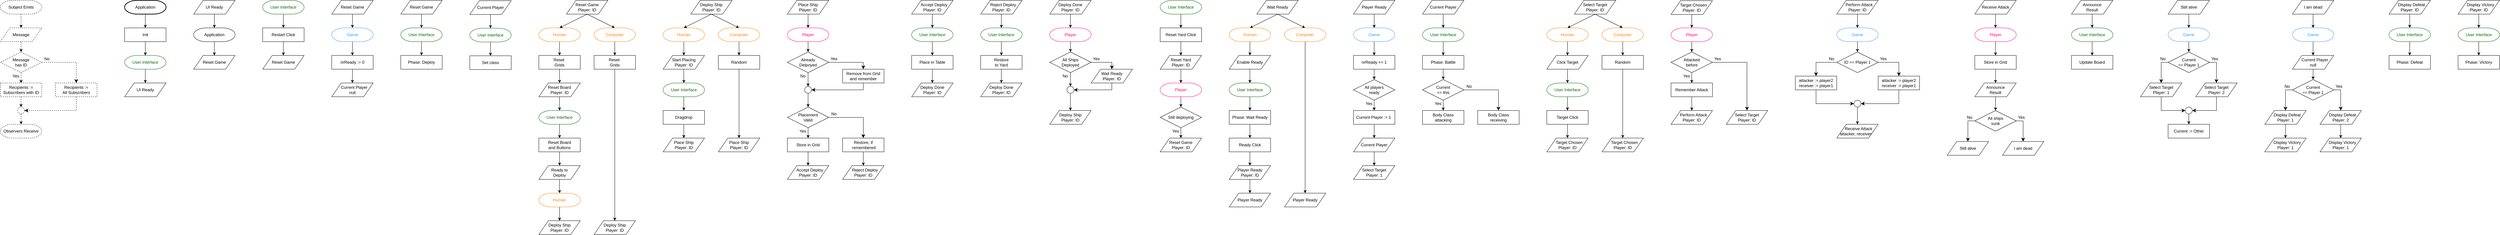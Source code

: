 <mxfile>
    <diagram id="Xxi2teXrWEbcAyIqJvam" name="Page-1">
        <mxGraphModel dx="2586" dy="797" grid="1" gridSize="10" guides="1" tooltips="1" connect="1" arrows="1" fold="1" page="0" pageScale="1" pageWidth="1654" pageHeight="2336" background="none" math="0" shadow="0">
            <root>
                <mxCell id="0"/>
                <mxCell id="1" parent="0"/>
                <mxCell id="10" value="Reset Game" style="shape=parallelogram;html=1;strokeWidth=1;perimeter=parallelogramPerimeter;whiteSpace=wrap;rounded=0;arcSize=12;size=0.23;fillColor=none;" parent="1" vertex="1">
                    <mxGeometry x="-440" y="240" width="120" height="40" as="geometry"/>
                </mxCell>
                <mxCell id="128" style="edgeStyle=none;html=1;exitX=0.5;exitY=1;exitDx=0;exitDy=0;entryX=0.5;entryY=0;entryDx=0;entryDy=0;strokeColor=default;" parent="1" source="55" target="103" edge="1">
                    <mxGeometry relative="1" as="geometry"/>
                </mxCell>
                <mxCell id="55" value="Reset&amp;nbsp;&lt;br&gt;Grids" style="rounded=0;whiteSpace=wrap;html=1;fillColor=none;" parent="1" vertex="1">
                    <mxGeometry x="560" y="240" width="120" height="40" as="geometry"/>
                </mxCell>
                <mxCell id="168" style="edgeStyle=none;html=1;entryX=0.5;entryY=0;entryDx=0;entryDy=0;strokeColor=default;" parent="1" source="59" target="63" edge="1">
                    <mxGeometry relative="1" as="geometry"/>
                </mxCell>
                <mxCell id="59" value="Reset Board&lt;br&gt;and Buttons" style="rounded=0;whiteSpace=wrap;html=1;fillColor=none;" parent="1" vertex="1">
                    <mxGeometry x="560" y="480" width="120" height="40" as="geometry"/>
                </mxCell>
                <mxCell id="169" style="edgeStyle=none;html=1;entryX=0.5;entryY=0;entryDx=0;entryDy=0;entryPerimeter=0;strokeColor=default;" parent="1" source="63" target="167" edge="1">
                    <mxGeometry relative="1" as="geometry"/>
                </mxCell>
                <mxCell id="63" value="Ready to&lt;br&gt;Deploy" style="shape=parallelogram;html=1;strokeWidth=1;perimeter=parallelogramPerimeter;whiteSpace=wrap;rounded=0;arcSize=12;size=0.23;fillColor=none;" parent="1" vertex="1">
                    <mxGeometry x="560" y="560" width="120" height="40" as="geometry"/>
                </mxCell>
                <mxCell id="239" style="edgeStyle=none;html=1;entryX=0.5;entryY=0;entryDx=0;entryDy=0;strokeColor=default;fontColor=#CCCC00;" parent="1" source="79" target="55" edge="1">
                    <mxGeometry relative="1" as="geometry"/>
                </mxCell>
                <mxCell id="79" value="Human" style="strokeWidth=1;html=1;shape=mxgraph.flowchart.terminator;whiteSpace=wrap;rounded=0;fillColor=none;fixedWidth=0;perimeter=rectanglePerimeter;expand=1;autosize=0;strokeColor=#FF8000;fontColor=#FF8000;" parent="1" vertex="1">
                    <mxGeometry x="560" y="160" width="120" height="40" as="geometry"/>
                </mxCell>
                <mxCell id="151" style="edgeStyle=none;html=1;exitX=0.5;exitY=1;exitDx=0;exitDy=0;exitPerimeter=0;entryX=0.5;entryY=0;entryDx=0;entryDy=0;strokeColor=default;" parent="1" source="80" target="59" edge="1">
                    <mxGeometry relative="1" as="geometry"/>
                </mxCell>
                <mxCell id="80" value="User Interface" style="strokeWidth=1;html=1;shape=mxgraph.flowchart.terminator;whiteSpace=wrap;rounded=0;fillColor=none;fixedWidth=0;perimeter=rectanglePerimeter;expand=1;autosize=0;strokeColor=#006600;fontColor=#006600;" parent="1" vertex="1">
                    <mxGeometry x="560" y="400" width="120" height="40" as="geometry"/>
                </mxCell>
                <mxCell id="159" style="edgeStyle=none;html=1;exitX=0.5;exitY=1;exitDx=0;exitDy=0;entryX=0.5;entryY=0;entryDx=0;entryDy=0;entryPerimeter=0;strokeColor=default;" parent="1" source="103" target="80" edge="1">
                    <mxGeometry relative="1" as="geometry"/>
                </mxCell>
                <mxCell id="103" value="Reset Board&lt;br&gt;Player: ID" style="shape=parallelogram;html=1;strokeWidth=1;perimeter=parallelogramPerimeter;whiteSpace=wrap;rounded=0;arcSize=12;size=0.23;fillColor=none;" parent="1" vertex="1">
                    <mxGeometry x="560" y="320" width="120" height="40" as="geometry"/>
                </mxCell>
                <mxCell id="143" style="edgeStyle=none;html=1;exitX=0.5;exitY=1;exitDx=0;exitDy=0;exitPerimeter=0;entryX=0.5;entryY=0;entryDx=0;entryDy=0;strokeColor=default;" parent="1" source="109" target="111" edge="1">
                    <mxGeometry relative="1" as="geometry"/>
                </mxCell>
                <mxCell id="109" value="User Interface" style="strokeWidth=1;html=1;shape=mxgraph.flowchart.terminator;whiteSpace=wrap;rounded=0;fillColor=none;fixedWidth=0;perimeter=rectanglePerimeter;expand=1;autosize=0;strokeColor=#006600;fontColor=#006600;" parent="1" vertex="1">
                    <mxGeometry x="-240" y="80" width="120" height="40" as="geometry"/>
                </mxCell>
                <mxCell id="317" style="edgeStyle=none;html=1;entryX=0.5;entryY=0;entryDx=0;entryDy=0;strokeColor=default;fontColor=#CCCC00;" parent="1" source="111" target="570" edge="1">
                    <mxGeometry relative="1" as="geometry">
                        <mxPoint x="-180" y="230" as="targetPoint"/>
                    </mxGeometry>
                </mxCell>
                <mxCell id="111" value="Restart Click" style="rounded=0;whiteSpace=wrap;html=1;fillColor=none;" parent="1" vertex="1">
                    <mxGeometry x="-240" y="160" width="120" height="40" as="geometry"/>
                </mxCell>
                <mxCell id="662" style="edgeStyle=none;html=1;exitX=0.5;exitY=1;exitDx=0;exitDy=0;entryX=0.5;entryY=0;entryDx=0;entryDy=0;entryPerimeter=0;" parent="1" source="130" target="79" edge="1">
                    <mxGeometry relative="1" as="geometry"/>
                </mxCell>
                <mxCell id="663" style="edgeStyle=none;html=1;exitX=0.5;exitY=1;exitDx=0;exitDy=0;entryX=0.5;entryY=0;entryDx=0;entryDy=0;entryPerimeter=0;" parent="1" source="130" target="133" edge="1">
                    <mxGeometry relative="1" as="geometry"/>
                </mxCell>
                <mxCell id="130" value="Reset Game&lt;br&gt;Player: ID" style="shape=parallelogram;html=1;strokeWidth=1;perimeter=parallelogramPerimeter;whiteSpace=wrap;rounded=0;arcSize=12;size=0.23;fillColor=none;" parent="1" vertex="1">
                    <mxGeometry x="640" y="80" width="120" height="40" as="geometry"/>
                </mxCell>
                <mxCell id="131" style="edgeStyle=none;html=1;exitX=0.5;exitY=1;exitDx=0;exitDy=0;entryX=0.5;entryY=0;entryDx=0;entryDy=0;strokeColor=default;" parent="1" source="132" target="134" edge="1">
                    <mxGeometry relative="1" as="geometry"/>
                </mxCell>
                <mxCell id="132" value="Reset&amp;nbsp;&lt;br&gt;Grids" style="rounded=0;whiteSpace=wrap;html=1;fillColor=none;" parent="1" vertex="1">
                    <mxGeometry x="720" y="240" width="120" height="40" as="geometry"/>
                </mxCell>
                <mxCell id="240" style="edgeStyle=none;html=1;entryX=0.5;entryY=0;entryDx=0;entryDy=0;strokeColor=default;fontColor=#CCCC00;" parent="1" source="133" target="132" edge="1">
                    <mxGeometry relative="1" as="geometry"/>
                </mxCell>
                <mxCell id="133" value="Computer" style="strokeWidth=1;html=1;shape=mxgraph.flowchart.terminator;whiteSpace=wrap;rounded=0;fillColor=none;fixedWidth=0;perimeter=rectanglePerimeter;expand=1;autosize=0;strokeColor=#FF8000;fontColor=#FF8000;" parent="1" vertex="1">
                    <mxGeometry x="720" y="160" width="120" height="40" as="geometry"/>
                </mxCell>
                <mxCell id="134" value="Deploy Ship&lt;br&gt;Player: ID" style="shape=parallelogram;html=1;strokeWidth=1;perimeter=parallelogramPerimeter;whiteSpace=wrap;rounded=0;arcSize=12;size=0.23;fillColor=none;" parent="1" vertex="1">
                    <mxGeometry x="720" y="720" width="120" height="40" as="geometry"/>
                </mxCell>
                <mxCell id="318" style="edgeStyle=none;html=1;entryX=0.5;entryY=0;entryDx=0;entryDy=0;strokeColor=default;fontColor=#CCCC00;exitX=0.5;exitY=1;exitDx=0;exitDy=0;exitPerimeter=0;" parent="1" source="738" target="10" edge="1">
                    <mxGeometry relative="1" as="geometry">
                        <mxPoint x="-380" y="200" as="sourcePoint"/>
                    </mxGeometry>
                </mxCell>
                <mxCell id="183" style="edgeStyle=none;html=1;entryX=0.5;entryY=0;entryDx=0;entryDy=0;strokeColor=default;fontColor=#FFFFFF;" parent="1" source="162" target="180" edge="1">
                    <mxGeometry relative="1" as="geometry"/>
                </mxCell>
                <mxCell id="162" value="Human" style="strokeWidth=1;html=1;shape=mxgraph.flowchart.terminator;whiteSpace=wrap;rounded=0;fillColor=none;fixedWidth=0;perimeter=rectanglePerimeter;expand=1;autosize=0;strokeColor=#FF8000;fontColor=#FF8000;" parent="1" vertex="1">
                    <mxGeometry x="920" y="160" width="120" height="40" as="geometry"/>
                </mxCell>
                <mxCell id="163" style="edgeStyle=none;html=1;exitX=0.5;exitY=1;exitDx=0;exitDy=0;entryX=0.5;entryY=0;entryDx=0;entryDy=0;entryPerimeter=0;strokeColor=default;" parent="1" source="165" target="166" edge="1">
                    <mxGeometry relative="1" as="geometry"/>
                </mxCell>
                <mxCell id="164" style="edgeStyle=none;html=1;exitX=0.5;exitY=1;exitDx=0;exitDy=0;entryX=0.5;entryY=0;entryDx=0;entryDy=0;entryPerimeter=0;strokeColor=default;" parent="1" source="165" target="162" edge="1">
                    <mxGeometry relative="1" as="geometry"/>
                </mxCell>
                <mxCell id="165" value="Deploy Ship&lt;br&gt;Player: ID" style="shape=parallelogram;html=1;strokeWidth=1;perimeter=parallelogramPerimeter;whiteSpace=wrap;rounded=0;arcSize=12;size=0.23;fillColor=none;" parent="1" vertex="1">
                    <mxGeometry x="1000" y="80" width="120" height="40" as="geometry"/>
                </mxCell>
                <mxCell id="203" style="edgeStyle=none;html=1;entryX=0.5;entryY=0;entryDx=0;entryDy=0;strokeColor=default;fontColor=#FFFFFF;" parent="1" source="166" target="200" edge="1">
                    <mxGeometry relative="1" as="geometry"/>
                </mxCell>
                <mxCell id="166" value="Computer" style="strokeWidth=1;html=1;shape=mxgraph.flowchart.terminator;whiteSpace=wrap;rounded=0;fillColor=none;fixedWidth=0;perimeter=rectanglePerimeter;expand=1;autosize=0;strokeColor=#FF8000;fontColor=#FF8000;" parent="1" vertex="1">
                    <mxGeometry x="1080" y="160" width="120" height="40" as="geometry"/>
                </mxCell>
                <mxCell id="171" style="edgeStyle=none;html=1;entryX=0.5;entryY=0;entryDx=0;entryDy=0;strokeColor=default;" parent="1" source="167" target="170" edge="1">
                    <mxGeometry relative="1" as="geometry"/>
                </mxCell>
                <mxCell id="167" value="Human" style="strokeWidth=1;html=1;shape=mxgraph.flowchart.terminator;whiteSpace=wrap;rounded=0;fillColor=none;fixedWidth=0;perimeter=rectanglePerimeter;expand=1;autosize=0;strokeColor=#FF8000;fontColor=#FF8000;" parent="1" vertex="1">
                    <mxGeometry x="560" y="640" width="120" height="40" as="geometry"/>
                </mxCell>
                <mxCell id="170" value="Deploy Ship&lt;br&gt;Player: ID" style="shape=parallelogram;html=1;strokeWidth=1;perimeter=parallelogramPerimeter;whiteSpace=wrap;rounded=0;arcSize=12;size=0.23;fillColor=none;" parent="1" vertex="1">
                    <mxGeometry x="560" y="720" width="120" height="40" as="geometry"/>
                </mxCell>
                <mxCell id="547" style="edgeStyle=none;html=1;entryX=0.5;entryY=0;entryDx=0;entryDy=0;entryPerimeter=0;dashed=1;" parent="1" source="172" target="543" edge="1">
                    <mxGeometry relative="1" as="geometry"/>
                </mxCell>
                <mxCell id="172" value="Message" style="shape=parallelogram;html=1;strokeWidth=1;perimeter=parallelogramPerimeter;whiteSpace=wrap;rounded=0;arcSize=12;size=0.23;fillColor=none;fontColor=default;strokeColor=default;dashed=1;" parent="1" vertex="1">
                    <mxGeometry x="-1000" y="160" width="120" height="40" as="geometry"/>
                </mxCell>
                <mxCell id="174" style="edgeStyle=none;html=1;entryX=0.5;entryY=0;entryDx=0;entryDy=0;strokeColor=default;fontColor=#FFFFFF;dashed=1;" parent="1" source="173" target="172" edge="1">
                    <mxGeometry relative="1" as="geometry"/>
                </mxCell>
                <mxCell id="173" value="Subject Emits" style="strokeWidth=1;html=1;shape=mxgraph.flowchart.terminator;whiteSpace=wrap;rounded=0;fillColor=none;fixedWidth=0;perimeter=rectanglePerimeter;expand=1;autosize=0;fontColor=default;strokeColor=default;dashed=1;" parent="1" vertex="1">
                    <mxGeometry x="-1000" y="80" width="120" height="40" as="geometry"/>
                </mxCell>
                <mxCell id="176" value="Observers&amp;nbsp;Receive" style="strokeWidth=1;html=1;shape=mxgraph.flowchart.terminator;whiteSpace=wrap;rounded=0;fillColor=none;fixedWidth=0;perimeter=rectanglePerimeter;expand=1;autosize=0;fontColor=default;strokeColor=default;dashed=1;" parent="1" vertex="1">
                    <mxGeometry x="-1000" y="440" width="120" height="40" as="geometry"/>
                </mxCell>
                <mxCell id="179" value="User Interface" style="strokeWidth=1;html=1;shape=mxgraph.flowchart.terminator;whiteSpace=wrap;rounded=0;fillColor=none;fixedWidth=0;perimeter=rectanglePerimeter;expand=1;autosize=0;strokeColor=#006600;fontColor=#006600;" parent="1" vertex="1">
                    <mxGeometry x="920" y="320" width="120" height="40" as="geometry"/>
                </mxCell>
                <mxCell id="184" style="edgeStyle=none;html=1;entryX=0.5;entryY=0;entryDx=0;entryDy=0;entryPerimeter=0;strokeColor=default;fontColor=#FFFFFF;" parent="1" source="180" target="179" edge="1">
                    <mxGeometry relative="1" as="geometry"/>
                </mxCell>
                <mxCell id="180" value="Start Placing&lt;br&gt;Player: ID" style="shape=parallelogram;html=1;strokeWidth=1;perimeter=parallelogramPerimeter;whiteSpace=wrap;rounded=0;arcSize=12;size=0.23;fillColor=none;" parent="1" vertex="1">
                    <mxGeometry x="920" y="240" width="120" height="40" as="geometry"/>
                </mxCell>
                <mxCell id="191" style="edgeStyle=none;html=1;entryX=0.5;entryY=0;entryDx=0;entryDy=0;strokeColor=default;fontColor=#FFFFFF;" parent="1" source="187" target="190" edge="1">
                    <mxGeometry relative="1" as="geometry"/>
                </mxCell>
                <mxCell id="187" value="Placement&lt;br&gt;Valid" style="strokeWidth=1;html=1;shape=mxgraph.flowchart.decision;whiteSpace=wrap;fillColor=none;" parent="1" vertex="1">
                    <mxGeometry x="1280" y="390" width="120" height="60" as="geometry"/>
                </mxCell>
                <mxCell id="188" value="Yes" style="text;html=1;strokeColor=none;fillColor=none;align=center;verticalAlign=middle;whiteSpace=wrap;rounded=0;strokeWidth=1;" parent="1" vertex="1">
                    <mxGeometry x="1310" y="450" width="30" height="20" as="geometry"/>
                </mxCell>
                <mxCell id="623" style="edgeStyle=none;html=1;entryX=0.5;entryY=0;entryDx=0;entryDy=0;" parent="1" source="190" target="622" edge="1">
                    <mxGeometry relative="1" as="geometry"/>
                </mxCell>
                <mxCell id="190" value="Store in Grid" style="rounded=0;whiteSpace=wrap;html=1;fillColor=none;" parent="1" vertex="1">
                    <mxGeometry x="1280" y="480" width="120" height="40" as="geometry"/>
                </mxCell>
                <mxCell id="320" style="edgeStyle=none;html=1;entryX=0.5;entryY=0;entryDx=0;entryDy=0;strokeColor=default;fontColor=#CCCC00;exitX=0.5;exitY=1;exitDx=0;exitDy=0;exitPerimeter=0;" parent="1" source="179" target="319" edge="1">
                    <mxGeometry relative="1" as="geometry">
                        <mxPoint x="980" y="440" as="sourcePoint"/>
                    </mxGeometry>
                </mxCell>
                <mxCell id="199" style="edgeStyle=none;html=1;strokeColor=default;fontColor=#FFFFFF;entryX=0.5;entryY=0;entryDx=0;entryDy=0;entryPerimeter=0;" parent="1" source="198" target="207" edge="1">
                    <mxGeometry relative="1" as="geometry">
                        <mxPoint x="1380" y="150" as="targetPoint"/>
                    </mxGeometry>
                </mxCell>
                <mxCell id="198" value="Place Ship&lt;br&gt;Player: ID" style="shape=parallelogram;html=1;strokeWidth=1;perimeter=parallelogramPerimeter;whiteSpace=wrap;rounded=0;arcSize=12;size=0.23;fillColor=none;" parent="1" vertex="1">
                    <mxGeometry x="1280" y="80" width="120" height="40" as="geometry"/>
                </mxCell>
                <mxCell id="202" style="edgeStyle=none;html=1;entryX=0.5;entryY=0;entryDx=0;entryDy=0;strokeColor=default;fontColor=#FFFFFF;" parent="1" source="200" target="201" edge="1">
                    <mxGeometry relative="1" as="geometry"/>
                </mxCell>
                <mxCell id="200" value="Random" style="rounded=0;whiteSpace=wrap;html=1;fillColor=none;" parent="1" vertex="1">
                    <mxGeometry x="1080" y="240" width="120" height="40" as="geometry"/>
                </mxCell>
                <mxCell id="201" value="Place Ship&lt;br&gt;Player: ID" style="shape=parallelogram;html=1;strokeWidth=1;perimeter=parallelogramPerimeter;whiteSpace=wrap;rounded=0;arcSize=12;size=0.23;fillColor=none;" parent="1" vertex="1">
                    <mxGeometry x="1080" y="480" width="120" height="40" as="geometry"/>
                </mxCell>
                <mxCell id="605" style="edgeStyle=none;html=1;entryX=0.5;entryY=0;entryDx=0;entryDy=0;entryPerimeter=0;" parent="1" source="207" target="599" edge="1">
                    <mxGeometry relative="1" as="geometry"/>
                </mxCell>
                <mxCell id="207" value="Player" style="strokeWidth=1;html=1;shape=mxgraph.flowchart.terminator;whiteSpace=wrap;rounded=0;fillColor=none;fixedWidth=0;perimeter=rectanglePerimeter;expand=1;autosize=0;strokeColor=#FF0080;fontColor=#FF0080;fontStyle=0" parent="1" vertex="1">
                    <mxGeometry x="1280" y="160" width="120" height="40" as="geometry"/>
                </mxCell>
                <mxCell id="328" style="edgeStyle=none;html=1;entryX=0.5;entryY=0;entryDx=0;entryDy=0;strokeColor=default;fontColor=#CCCC00;" parent="1" source="212" target="327" edge="1">
                    <mxGeometry relative="1" as="geometry"/>
                </mxCell>
                <mxCell id="212" value="Reset Yard Click" style="rounded=0;whiteSpace=wrap;html=1;fillColor=none;" parent="1" vertex="1">
                    <mxGeometry x="2360" y="160" width="120" height="40" as="geometry"/>
                </mxCell>
                <mxCell id="217" value="Reset Game&lt;br&gt;Player: ID" style="shape=parallelogram;html=1;strokeWidth=1;perimeter=parallelogramPerimeter;whiteSpace=wrap;rounded=0;arcSize=12;size=0.23;fillColor=none;" parent="1" vertex="1">
                    <mxGeometry x="2360" y="480" width="120" height="40" as="geometry"/>
                </mxCell>
                <mxCell id="285" style="edgeStyle=none;html=1;entryX=0.5;entryY=0;entryDx=0;entryDy=0;strokeColor=default;fontColor=#CCCC00;" parent="1" source="282" target="284" edge="1">
                    <mxGeometry relative="1" as="geometry"/>
                </mxCell>
                <mxCell id="282" value="User Interface" style="strokeWidth=1;html=1;shape=mxgraph.flowchart.terminator;whiteSpace=wrap;rounded=0;fillColor=none;fixedWidth=0;perimeter=rectanglePerimeter;expand=1;autosize=0;strokeColor=#006600;fontColor=#006600;" parent="1" vertex="1">
                    <mxGeometry x="2560" y="320" width="120" height="40" as="geometry"/>
                </mxCell>
                <mxCell id="680" style="edgeStyle=none;html=1;exitX=0.5;exitY=1;exitDx=0;exitDy=0;entryX=0.5;entryY=0;entryDx=0;entryDy=0;" parent="1" source="284" target="679" edge="1">
                    <mxGeometry relative="1" as="geometry"/>
                </mxCell>
                <mxCell id="284" value="Phase: Wait Ready" style="rounded=0;whiteSpace=wrap;html=1;fillColor=none;" parent="1" vertex="1">
                    <mxGeometry x="2560" y="400" width="120" height="40" as="geometry"/>
                </mxCell>
                <mxCell id="291" style="edgeStyle=none;html=1;exitX=0.5;exitY=1;exitDx=0;exitDy=0;entryX=0.5;entryY=0;entryDx=0;entryDy=0;entryPerimeter=0;strokeColor=default;fontColor=#CCCC00;" parent="1" source="287" target="289" edge="1">
                    <mxGeometry relative="1" as="geometry"/>
                </mxCell>
                <mxCell id="292" style="edgeStyle=none;html=1;exitX=0.5;exitY=1;exitDx=0;exitDy=0;entryX=0.5;entryY=0;entryDx=0;entryDy=0;entryPerimeter=0;strokeColor=default;fontColor=#CCCC00;" parent="1" source="287" target="290" edge="1">
                    <mxGeometry relative="1" as="geometry"/>
                </mxCell>
                <mxCell id="287" value="Wait Ready" style="shape=parallelogram;html=1;strokeWidth=1;perimeter=parallelogramPerimeter;whiteSpace=wrap;rounded=0;arcSize=12;size=0.23;fillColor=none;" parent="1" vertex="1">
                    <mxGeometry x="2640" y="80" width="120" height="40" as="geometry"/>
                </mxCell>
                <mxCell id="295" style="edgeStyle=none;html=1;entryX=0.5;entryY=0;entryDx=0;entryDy=0;strokeColor=default;fontColor=#CCCC00;" parent="1" source="289" target="293" edge="1">
                    <mxGeometry relative="1" as="geometry"/>
                </mxCell>
                <mxCell id="289" value="Human" style="strokeWidth=1;html=1;shape=mxgraph.flowchart.terminator;whiteSpace=wrap;rounded=0;fillColor=none;fixedWidth=0;perimeter=rectanglePerimeter;expand=1;autosize=0;strokeColor=#FF8000;fontColor=#FF8000;" parent="1" vertex="1">
                    <mxGeometry x="2560" y="160" width="120" height="40" as="geometry"/>
                </mxCell>
                <mxCell id="314" style="edgeStyle=none;html=1;entryX=0.5;entryY=0;entryDx=0;entryDy=0;strokeColor=default;fontColor=#CCCC00;" parent="1" source="290" target="311" edge="1">
                    <mxGeometry relative="1" as="geometry">
                        <mxPoint x="2780" y="530" as="targetPoint"/>
                    </mxGeometry>
                </mxCell>
                <mxCell id="290" value="Computer" style="strokeWidth=1;html=1;shape=mxgraph.flowchart.terminator;whiteSpace=wrap;rounded=0;fillColor=none;fixedWidth=0;perimeter=rectanglePerimeter;expand=1;autosize=0;strokeColor=#FF8000;fontColor=#FF8000;" parent="1" vertex="1">
                    <mxGeometry x="2720" y="160" width="120" height="40" as="geometry"/>
                </mxCell>
                <mxCell id="294" style="edgeStyle=none;html=1;entryX=0.5;entryY=0;entryDx=0;entryDy=0;entryPerimeter=0;strokeColor=default;fontColor=#CCCC00;" parent="1" source="293" target="282" edge="1">
                    <mxGeometry relative="1" as="geometry"/>
                </mxCell>
                <mxCell id="293" value="Enable Ready" style="shape=parallelogram;html=1;strokeWidth=1;perimeter=parallelogramPerimeter;whiteSpace=wrap;rounded=0;arcSize=12;size=0.23;fillColor=none;" parent="1" vertex="1">
                    <mxGeometry x="2560" y="240" width="120" height="40" as="geometry"/>
                </mxCell>
                <mxCell id="311" value="Player Ready" style="shape=parallelogram;html=1;strokeWidth=1;perimeter=parallelogramPerimeter;whiteSpace=wrap;rounded=0;arcSize=12;size=0.23;fillColor=none;" parent="1" vertex="1">
                    <mxGeometry x="2720" y="640" width="120" height="40" as="geometry"/>
                </mxCell>
                <mxCell id="321" style="edgeStyle=none;html=1;strokeColor=default;fontColor=#CCCC00;entryX=0.5;entryY=0;entryDx=0;entryDy=0;" parent="1" source="319" target="574" edge="1">
                    <mxGeometry relative="1" as="geometry">
                        <mxPoint x="980" y="470" as="targetPoint"/>
                    </mxGeometry>
                </mxCell>
                <mxCell id="319" value="Dragdrop" style="rounded=0;whiteSpace=wrap;html=1;fillColor=none;" parent="1" vertex="1">
                    <mxGeometry x="920" y="400" width="120" height="40" as="geometry"/>
                </mxCell>
                <mxCell id="326" style="edgeStyle=none;html=1;entryX=0.5;entryY=0;entryDx=0;entryDy=0;strokeColor=default;fontColor=#CCCC00;" parent="1" source="323" target="212" edge="1">
                    <mxGeometry relative="1" as="geometry"/>
                </mxCell>
                <mxCell id="323" value="User Interface" style="strokeWidth=1;html=1;shape=mxgraph.flowchart.terminator;whiteSpace=wrap;rounded=0;fillColor=none;fixedWidth=0;perimeter=rectanglePerimeter;expand=1;autosize=0;strokeColor=#006600;fontColor=#006600;" parent="1" vertex="1">
                    <mxGeometry x="2360" y="80" width="120" height="40" as="geometry"/>
                </mxCell>
                <mxCell id="330" style="edgeStyle=none;html=1;entryX=0.5;entryY=0;entryDx=0;entryDy=0;entryPerimeter=0;strokeColor=default;fontColor=#CCCC00;" parent="1" source="327" target="571" edge="1">
                    <mxGeometry relative="1" as="geometry">
                        <mxPoint x="2420" y="320" as="targetPoint"/>
                    </mxGeometry>
                </mxCell>
                <mxCell id="327" value="Reset Yard&lt;br&gt;Player: ID" style="shape=parallelogram;html=1;strokeWidth=1;perimeter=parallelogramPerimeter;whiteSpace=wrap;rounded=0;arcSize=12;size=0.23;fillColor=none;" parent="1" vertex="1">
                    <mxGeometry x="2360" y="240" width="120" height="40" as="geometry"/>
                </mxCell>
                <mxCell id="334" style="edgeStyle=none;html=1;entryX=0.5;entryY=0;entryDx=0;entryDy=0;entryPerimeter=0;strokeColor=default;fontColor=#CCCC00;exitX=0.5;exitY=1;exitDx=0;exitDy=0;exitPerimeter=0;" parent="1" source="571" target="331" edge="1">
                    <mxGeometry relative="1" as="geometry">
                        <mxPoint x="2420" y="360" as="sourcePoint"/>
                    </mxGeometry>
                </mxCell>
                <mxCell id="333" style="edgeStyle=none;html=1;entryX=0.5;entryY=0;entryDx=0;entryDy=0;strokeColor=default;fontColor=#CCCC00;" parent="1" source="331" target="217" edge="1">
                    <mxGeometry relative="1" as="geometry"/>
                </mxCell>
                <mxCell id="331" value="Still deploying" style="strokeWidth=1;html=1;shape=mxgraph.flowchart.decision;whiteSpace=wrap;fillColor=none;" parent="1" vertex="1">
                    <mxGeometry x="2360" y="390" width="120" height="60" as="geometry"/>
                </mxCell>
                <mxCell id="332" value="Yes" style="text;html=1;strokeColor=none;fillColor=none;align=center;verticalAlign=middle;whiteSpace=wrap;rounded=0;strokeWidth=1;" parent="1" vertex="1">
                    <mxGeometry x="2390" y="450" width="30" height="20" as="geometry"/>
                </mxCell>
                <mxCell id="557" style="edgeStyle=none;html=1;entryX=0.5;entryY=0;entryDx=0;entryDy=0;" parent="1" source="336" target="556" edge="1">
                    <mxGeometry relative="1" as="geometry"/>
                </mxCell>
                <mxCell id="336" value="Game" style="strokeWidth=1;html=1;shape=mxgraph.flowchart.terminator;whiteSpace=wrap;rounded=0;fillColor=none;fixedWidth=0;perimeter=rectanglePerimeter;expand=1;autosize=0;strokeColor=#3399FF;fontColor=#3399FF;" parent="1" vertex="1">
                    <mxGeometry x="2920" y="160" width="120" height="40" as="geometry"/>
                </mxCell>
                <mxCell id="339" style="edgeStyle=none;html=1;entryX=0.5;entryY=0;entryDx=0;entryDy=0;entryPerimeter=0;strokeColor=default;fontColor=#3399FF;" parent="1" source="337" target="336" edge="1">
                    <mxGeometry relative="1" as="geometry"/>
                </mxCell>
                <mxCell id="337" value="Player Ready" style="shape=parallelogram;html=1;strokeWidth=1;perimeter=parallelogramPerimeter;whiteSpace=wrap;rounded=0;arcSize=12;size=0.23;fillColor=none;" parent="1" vertex="1">
                    <mxGeometry x="2920" y="80" width="120" height="40" as="geometry"/>
                </mxCell>
                <mxCell id="344" style="edgeStyle=none;html=1;entryX=0.5;entryY=0;entryDx=0;entryDy=0;strokeColor=default;fontColor=#3399FF;" parent="1" source="338" target="342" edge="1">
                    <mxGeometry relative="1" as="geometry"/>
                </mxCell>
                <mxCell id="338" value="All players&lt;br&gt;ready" style="strokeWidth=1;html=1;shape=mxgraph.flowchart.decision;whiteSpace=wrap;fillColor=none;" parent="1" vertex="1">
                    <mxGeometry x="2920" y="310" width="120" height="60" as="geometry"/>
                </mxCell>
                <mxCell id="657" style="edgeStyle=none;html=1;entryX=0.5;entryY=0;entryDx=0;entryDy=0;" parent="1" source="341" target="656" edge="1">
                    <mxGeometry relative="1" as="geometry"/>
                </mxCell>
                <mxCell id="341" value="Current Player" style="shape=parallelogram;html=1;strokeWidth=1;perimeter=parallelogramPerimeter;whiteSpace=wrap;rounded=0;arcSize=12;size=0.23;fillColor=none;" parent="1" vertex="1">
                    <mxGeometry x="2920" y="480" width="120" height="40" as="geometry"/>
                </mxCell>
                <mxCell id="343" style="edgeStyle=none;html=1;entryX=0.5;entryY=0;entryDx=0;entryDy=0;strokeColor=default;fontColor=#3399FF;" parent="1" source="342" target="341" edge="1">
                    <mxGeometry relative="1" as="geometry"/>
                </mxCell>
                <mxCell id="342" value="Current Player := 1&amp;nbsp;" style="rounded=0;whiteSpace=wrap;html=1;fillColor=none;" parent="1" vertex="1">
                    <mxGeometry x="2920" y="400" width="120" height="40" as="geometry"/>
                </mxCell>
                <mxCell id="345" value="Yes" style="text;html=1;strokeColor=none;fillColor=none;align=center;verticalAlign=middle;whiteSpace=wrap;rounded=0;strokeWidth=1;" parent="1" vertex="1">
                    <mxGeometry x="2950" y="370" width="30" height="20" as="geometry"/>
                </mxCell>
                <mxCell id="346" style="edgeStyle=none;html=1;entryX=0.5;entryY=0;entryDx=0;entryDy=0;strokeColor=default;fontColor=#CCCC00;" parent="1" source="347" target="349" edge="1">
                    <mxGeometry relative="1" as="geometry"/>
                </mxCell>
                <mxCell id="347" value="User Interface" style="strokeWidth=1;html=1;shape=mxgraph.flowchart.terminator;whiteSpace=wrap;rounded=0;fillColor=none;fixedWidth=0;perimeter=rectanglePerimeter;expand=1;autosize=0;strokeColor=#006600;fontColor=#006600;" parent="1" vertex="1">
                    <mxGeometry x="3480" y="320" width="120" height="40" as="geometry"/>
                </mxCell>
                <mxCell id="422" style="edgeStyle=none;html=1;entryX=0.5;entryY=0;entryDx=0;entryDy=0;strokeColor=default;fontColor=#3399FF;" parent="1" source="349" target="421" edge="1">
                    <mxGeometry relative="1" as="geometry"/>
                </mxCell>
                <mxCell id="349" value="Target Click" style="rounded=0;whiteSpace=wrap;html=1;fillColor=none;" parent="1" vertex="1">
                    <mxGeometry x="3480" y="400" width="120" height="40" as="geometry"/>
                </mxCell>
                <mxCell id="350" style="edgeStyle=none;html=1;exitX=0.5;exitY=1;exitDx=0;exitDy=0;entryX=0.5;entryY=0;entryDx=0;entryDy=0;entryPerimeter=0;strokeColor=default;fontColor=#CCCC00;" parent="1" source="352" target="354" edge="1">
                    <mxGeometry relative="1" as="geometry"/>
                </mxCell>
                <mxCell id="351" style="edgeStyle=none;html=1;exitX=0.5;exitY=1;exitDx=0;exitDy=0;entryX=0.5;entryY=0;entryDx=0;entryDy=0;entryPerimeter=0;strokeColor=default;fontColor=#CCCC00;" parent="1" source="352" target="356" edge="1">
                    <mxGeometry relative="1" as="geometry"/>
                </mxCell>
                <mxCell id="352" value="Select Target&lt;br&gt;Player: ID" style="shape=parallelogram;html=1;strokeWidth=1;perimeter=parallelogramPerimeter;whiteSpace=wrap;rounded=0;arcSize=12;size=0.23;fillColor=none;" parent="1" vertex="1">
                    <mxGeometry x="3560" y="80" width="120" height="40" as="geometry"/>
                </mxCell>
                <mxCell id="353" style="edgeStyle=none;html=1;entryX=0.5;entryY=0;entryDx=0;entryDy=0;strokeColor=default;fontColor=#CCCC00;" parent="1" source="354" target="358" edge="1">
                    <mxGeometry relative="1" as="geometry"/>
                </mxCell>
                <mxCell id="354" value="Human" style="strokeWidth=1;html=1;shape=mxgraph.flowchart.terminator;whiteSpace=wrap;rounded=0;fillColor=none;fixedWidth=0;perimeter=rectanglePerimeter;expand=1;autosize=0;strokeColor=#FF8000;fontColor=#FF8000;" parent="1" vertex="1">
                    <mxGeometry x="3480" y="160" width="120" height="40" as="geometry"/>
                </mxCell>
                <mxCell id="363" style="edgeStyle=none;html=1;entryX=0.5;entryY=0;entryDx=0;entryDy=0;strokeColor=default;fontColor=#3399FF;" parent="1" source="356" target="362" edge="1">
                    <mxGeometry relative="1" as="geometry"/>
                </mxCell>
                <mxCell id="356" value="Computer" style="strokeWidth=1;html=1;shape=mxgraph.flowchart.terminator;whiteSpace=wrap;rounded=0;fillColor=none;fixedWidth=0;perimeter=rectanglePerimeter;expand=1;autosize=0;strokeColor=#FF8000;fontColor=#FF8000;" parent="1" vertex="1">
                    <mxGeometry x="3640" y="160" width="120" height="40" as="geometry"/>
                </mxCell>
                <mxCell id="357" style="edgeStyle=none;html=1;entryX=0.5;entryY=0;entryDx=0;entryDy=0;entryPerimeter=0;strokeColor=default;fontColor=#CCCC00;" parent="1" source="358" target="347" edge="1">
                    <mxGeometry relative="1" as="geometry"/>
                </mxCell>
                <mxCell id="358" value="Click Target" style="shape=parallelogram;html=1;strokeWidth=1;perimeter=parallelogramPerimeter;whiteSpace=wrap;rounded=0;arcSize=12;size=0.23;fillColor=none;" parent="1" vertex="1">
                    <mxGeometry x="3480" y="240" width="120" height="40" as="geometry"/>
                </mxCell>
                <mxCell id="359" value="&amp;nbsp; &amp;nbsp;Target Chosen&lt;br&gt;Player: ID" style="shape=parallelogram;html=1;strokeWidth=1;perimeter=parallelogramPerimeter;whiteSpace=wrap;rounded=0;arcSize=12;size=0.23;fillColor=none;" parent="1" vertex="1">
                    <mxGeometry x="3640" y="480" width="120" height="40" as="geometry"/>
                </mxCell>
                <mxCell id="360" style="edgeStyle=none;html=1;entryX=0.5;entryY=0;entryDx=0;entryDy=0;strokeColor=default;fontColor=#CCCC00;exitX=0.5;exitY=1;exitDx=0;exitDy=0;" parent="1" source="362" target="359" edge="1">
                    <mxGeometry relative="1" as="geometry">
                        <mxPoint x="3700" y="430" as="sourcePoint"/>
                    </mxGeometry>
                </mxCell>
                <mxCell id="362" value="Random" style="rounded=0;whiteSpace=wrap;html=1;fillColor=none;" parent="1" vertex="1">
                    <mxGeometry x="3640" y="240" width="120" height="40" as="geometry"/>
                </mxCell>
                <mxCell id="377" style="edgeStyle=none;html=1;entryX=0.5;entryY=0;entryDx=0;entryDy=0;strokeColor=default;fontColor=#CCCC00;" parent="1" source="378" target="380" edge="1">
                    <mxGeometry relative="1" as="geometry"/>
                </mxCell>
                <mxCell id="378" value="User Interface" style="strokeWidth=1;html=1;shape=mxgraph.flowchart.terminator;whiteSpace=wrap;rounded=0;fillColor=none;fixedWidth=0;perimeter=rectanglePerimeter;expand=1;autosize=0;strokeColor=#006600;fontColor=#006600;" parent="1" vertex="1">
                    <mxGeometry x="5000" y="160" width="120" height="40" as="geometry"/>
                </mxCell>
                <mxCell id="380" value="Update Board" style="rounded=0;whiteSpace=wrap;html=1;fillColor=none;" parent="1" vertex="1">
                    <mxGeometry x="5000" y="240" width="120" height="40" as="geometry"/>
                </mxCell>
                <mxCell id="388" style="edgeStyle=none;html=1;entryX=0.5;entryY=0;entryDx=0;entryDy=0;entryPerimeter=0;strokeColor=default;fontColor=#CCCC00;" parent="1" source="389" target="378" edge="1">
                    <mxGeometry relative="1" as="geometry"/>
                </mxCell>
                <mxCell id="389" value="Announce&lt;br&gt;Result" style="shape=parallelogram;html=1;strokeWidth=1;perimeter=parallelogramPerimeter;whiteSpace=wrap;rounded=0;arcSize=12;size=0.23;fillColor=none;" parent="1" vertex="1">
                    <mxGeometry x="5000" y="80" width="120" height="40" as="geometry"/>
                </mxCell>
                <mxCell id="421" value="&amp;nbsp; &amp;nbsp;Target Chosen&lt;br&gt;Player: ID" style="shape=parallelogram;html=1;strokeWidth=1;perimeter=parallelogramPerimeter;whiteSpace=wrap;rounded=0;arcSize=12;size=0.23;fillColor=none;" parent="1" vertex="1">
                    <mxGeometry x="3480" y="480" width="120" height="40" as="geometry"/>
                </mxCell>
                <mxCell id="425" style="edgeStyle=none;html=1;entryX=0.5;entryY=0;entryDx=0;entryDy=0;entryPerimeter=0;strokeColor=default;fontColor=#3399FF;" parent="1" source="426" target="427" edge="1">
                    <mxGeometry relative="1" as="geometry"/>
                </mxCell>
                <mxCell id="426" value="&amp;nbsp; &amp;nbsp;Target Chosen&lt;br&gt;Player: ID" style="shape=parallelogram;html=1;strokeWidth=1;perimeter=parallelogramPerimeter;whiteSpace=wrap;rounded=0;arcSize=12;size=0.23;fillColor=none;" parent="1" vertex="1">
                    <mxGeometry x="3840" y="81" width="120" height="40" as="geometry"/>
                </mxCell>
                <mxCell id="455" style="edgeStyle=none;html=1;strokeColor=default;fontColor=#3399FF;" parent="1" source="427" target="452" edge="1">
                    <mxGeometry relative="1" as="geometry"/>
                </mxCell>
                <mxCell id="427" value="Player" style="strokeWidth=1;html=1;shape=mxgraph.flowchart.terminator;whiteSpace=wrap;rounded=0;fillColor=none;fixedWidth=0;perimeter=rectanglePerimeter;expand=1;autosize=0;strokeColor=#FF0080;fontColor=#FF0080;fontStyle=0" parent="1" vertex="1">
                    <mxGeometry x="3840" y="160" width="120" height="40" as="geometry"/>
                </mxCell>
                <mxCell id="439" style="edgeStyle=none;html=1;entryX=0.5;entryY=0;entryDx=0;entryDy=0;entryPerimeter=0;strokeColor=default;fontColor=#3399FF;" parent="1" source="440" target="443" edge="1">
                    <mxGeometry relative="1" as="geometry"/>
                </mxCell>
                <mxCell id="440" value="Game" style="strokeWidth=1;html=1;shape=mxgraph.flowchart.terminator;whiteSpace=wrap;rounded=0;fillColor=none;fixedWidth=0;perimeter=rectanglePerimeter;expand=1;autosize=0;strokeColor=#3399FF;fontColor=#3399FF;" parent="1" vertex="1">
                    <mxGeometry x="4320" y="160" width="120" height="40" as="geometry"/>
                </mxCell>
                <mxCell id="441" style="edgeStyle=none;html=1;entryX=0.5;entryY=0;entryDx=0;entryDy=0;entryPerimeter=0;strokeColor=default;fontColor=#3399FF;exitX=0.5;exitY=1;exitDx=0;exitDy=0;" parent="1" source="463" target="440" edge="1">
                    <mxGeometry relative="1" as="geometry">
                        <mxPoint x="4380" y="120" as="sourcePoint"/>
                    </mxGeometry>
                </mxCell>
                <mxCell id="443" value="ID == Player 1" style="strokeWidth=1;html=1;shape=mxgraph.flowchart.decision;whiteSpace=wrap;fillColor=none;" parent="1" vertex="1">
                    <mxGeometry x="4320" y="230" width="120" height="60" as="geometry"/>
                </mxCell>
                <mxCell id="444" value="Yes" style="text;html=1;strokeColor=none;fillColor=none;align=center;verticalAlign=middle;whiteSpace=wrap;rounded=0;strokeWidth=1;" parent="1" vertex="1">
                    <mxGeometry x="4440" y="240" width="30" height="20" as="geometry"/>
                </mxCell>
                <mxCell id="447" value="" style="edgeStyle=segmentEdgeStyle;endArrow=classic;html=1;curved=0;rounded=0;endSize=8;startSize=8;strokeColor=default;fontColor=#3399FF;exitX=0;exitY=0.5;exitDx=0;exitDy=0;exitPerimeter=0;entryX=0.5;entryY=0;entryDx=0;entryDy=0;" parent="1" source="443" target="696" edge="1">
                    <mxGeometry width="50" height="50" relative="1" as="geometry">
                        <mxPoint x="4210" y="190" as="sourcePoint"/>
                        <mxPoint x="4290" y="320" as="targetPoint"/>
                        <Array as="points">
                            <mxPoint x="4260" y="260"/>
                        </Array>
                    </mxGeometry>
                </mxCell>
                <mxCell id="448" value="" style="edgeStyle=segmentEdgeStyle;endArrow=classic;html=1;curved=0;rounded=0;endSize=8;startSize=8;strokeColor=default;fontColor=#3399FF;exitX=1;exitY=0.5;exitDx=0;exitDy=0;exitPerimeter=0;entryX=0.5;entryY=0;entryDx=0;entryDy=0;" parent="1" source="443" target="698" edge="1">
                    <mxGeometry width="50" height="50" relative="1" as="geometry">
                        <mxPoint x="4430" y="260" as="sourcePoint"/>
                        <mxPoint x="4437.96" y="318" as="targetPoint"/>
                        <Array as="points">
                            <mxPoint x="4500" y="260"/>
                        </Array>
                    </mxGeometry>
                </mxCell>
                <mxCell id="449" value="No" style="text;html=1;strokeColor=none;fillColor=none;align=center;verticalAlign=middle;whiteSpace=wrap;rounded=0;strokeWidth=1;" parent="1" vertex="1">
                    <mxGeometry x="4290" y="240" width="30" height="20" as="geometry"/>
                </mxCell>
                <mxCell id="470" style="edgeStyle=none;html=1;entryX=0.5;entryY=0;entryDx=0;entryDy=0;strokeColor=default;fontColor=#3399FF;" parent="1" source="452" target="464" edge="1">
                    <mxGeometry relative="1" as="geometry"/>
                </mxCell>
                <mxCell id="452" value="Attacked &lt;br&gt;before" style="strokeWidth=1;html=1;shape=mxgraph.flowchart.decision;whiteSpace=wrap;fillColor=none;" parent="1" vertex="1">
                    <mxGeometry x="3840" y="230" width="120" height="60" as="geometry"/>
                </mxCell>
                <mxCell id="453" value="Yes" style="text;html=1;strokeColor=none;fillColor=none;align=center;verticalAlign=middle;whiteSpace=wrap;rounded=0;strokeWidth=1;" parent="1" vertex="1">
                    <mxGeometry x="3870" y="290" width="30" height="20" as="geometry"/>
                </mxCell>
                <mxCell id="460" value="Yes" style="text;html=1;strokeColor=none;fillColor=none;align=center;verticalAlign=middle;whiteSpace=wrap;rounded=0;strokeWidth=1;" parent="1" vertex="1">
                    <mxGeometry x="3960" y="240" width="30" height="20" as="geometry"/>
                </mxCell>
                <mxCell id="461" value="&amp;nbsp; &amp;nbsp;Perform Attack&lt;br&gt;Player: ID" style="shape=parallelogram;html=1;strokeWidth=1;perimeter=parallelogramPerimeter;whiteSpace=wrap;rounded=0;arcSize=12;size=0.23;fillColor=none;" parent="1" vertex="1">
                    <mxGeometry x="3840" y="400" width="120" height="40" as="geometry"/>
                </mxCell>
                <mxCell id="463" value="&amp;nbsp; &amp;nbsp;Perform Attack&lt;br&gt;Player: ID" style="shape=parallelogram;html=1;strokeWidth=1;perimeter=parallelogramPerimeter;whiteSpace=wrap;rounded=0;arcSize=12;size=0.23;fillColor=none;" parent="1" vertex="1">
                    <mxGeometry x="4320" y="80" width="120" height="40" as="geometry"/>
                </mxCell>
                <mxCell id="465" style="edgeStyle=none;html=1;entryX=0.5;entryY=0;entryDx=0;entryDy=0;strokeColor=default;fontColor=#3399FF;" parent="1" source="464" target="461" edge="1">
                    <mxGeometry relative="1" as="geometry"/>
                </mxCell>
                <mxCell id="464" value="Remember Attack" style="rounded=0;whiteSpace=wrap;html=1;fillColor=none;" parent="1" vertex="1">
                    <mxGeometry x="3840" y="320" width="120" height="40" as="geometry"/>
                </mxCell>
                <mxCell id="466" value="Select Target&lt;br&gt;Player: ID" style="shape=parallelogram;html=1;strokeWidth=1;perimeter=parallelogramPerimeter;whiteSpace=wrap;rounded=0;arcSize=12;size=0.23;fillColor=none;" parent="1" vertex="1">
                    <mxGeometry x="4000" y="400" width="120" height="40" as="geometry"/>
                </mxCell>
                <mxCell id="473" style="edgeStyle=none;html=1;entryX=0.5;entryY=0;entryDx=0;entryDy=0;entryPerimeter=0;strokeColor=default;fontColor=#3399FF;" parent="1" source="474" target="476" edge="1">
                    <mxGeometry relative="1" as="geometry"/>
                </mxCell>
                <mxCell id="474" value="Game" style="strokeWidth=1;html=1;shape=mxgraph.flowchart.terminator;whiteSpace=wrap;rounded=0;fillColor=none;fixedWidth=0;perimeter=rectanglePerimeter;expand=1;autosize=0;strokeColor=#3399FF;fontColor=#3399FF;" parent="1" vertex="1">
                    <mxGeometry x="5280" y="160" width="120" height="40" as="geometry"/>
                </mxCell>
                <mxCell id="475" style="edgeStyle=none;html=1;entryX=0.5;entryY=0;entryDx=0;entryDy=0;entryPerimeter=0;strokeColor=default;fontColor=#3399FF;exitX=0.5;exitY=1;exitDx=0;exitDy=0;" parent="1" source="482" target="474" edge="1">
                    <mxGeometry relative="1" as="geometry">
                        <mxPoint x="5350" y="120" as="sourcePoint"/>
                    </mxGeometry>
                </mxCell>
                <mxCell id="476" value="Current&lt;br&gt;== Player 1" style="strokeWidth=1;html=1;shape=mxgraph.flowchart.decision;whiteSpace=wrap;fillColor=none;" parent="1" vertex="1">
                    <mxGeometry x="5280" y="230" width="120" height="60" as="geometry"/>
                </mxCell>
                <mxCell id="477" value="Yes" style="text;html=1;strokeColor=none;fillColor=none;align=center;verticalAlign=middle;whiteSpace=wrap;rounded=0;strokeWidth=1;" parent="1" vertex="1">
                    <mxGeometry x="5400" y="240" width="30" height="20" as="geometry"/>
                </mxCell>
                <mxCell id="478" value="Select Target&lt;br&gt;Player: 1" style="shape=parallelogram;html=1;strokeWidth=1;perimeter=parallelogramPerimeter;whiteSpace=wrap;rounded=0;arcSize=12;size=0.23;fillColor=none;" parent="1" vertex="1">
                    <mxGeometry x="5200" y="320" width="120" height="40" as="geometry"/>
                </mxCell>
                <mxCell id="479" value="" style="edgeStyle=segmentEdgeStyle;endArrow=classic;html=1;curved=0;rounded=0;endSize=8;startSize=8;strokeColor=default;fontColor=#3399FF;exitX=0;exitY=0.5;exitDx=0;exitDy=0;exitPerimeter=0;entryX=0.5;entryY=0;entryDx=0;entryDy=0;" parent="1" source="476" target="478" edge="1">
                    <mxGeometry width="50" height="50" relative="1" as="geometry">
                        <mxPoint x="5180" y="190" as="sourcePoint"/>
                        <mxPoint x="5270" y="320" as="targetPoint"/>
                        <Array as="points">
                            <mxPoint x="5260" y="260"/>
                        </Array>
                    </mxGeometry>
                </mxCell>
                <mxCell id="480" value="" style="edgeStyle=segmentEdgeStyle;endArrow=classic;html=1;curved=0;rounded=0;endSize=8;startSize=8;strokeColor=default;fontColor=#3399FF;exitX=1;exitY=0.5;exitDx=0;exitDy=0;exitPerimeter=0;entryX=0.5;entryY=0;entryDx=0;entryDy=0;" parent="1" source="476" target="483" edge="1">
                    <mxGeometry width="50" height="50" relative="1" as="geometry">
                        <mxPoint x="5400" y="260" as="sourcePoint"/>
                        <mxPoint x="5440" y="322" as="targetPoint"/>
                        <Array as="points">
                            <mxPoint x="5420" y="260"/>
                        </Array>
                    </mxGeometry>
                </mxCell>
                <mxCell id="481" value="No" style="text;html=1;strokeColor=none;fillColor=none;align=center;verticalAlign=middle;whiteSpace=wrap;rounded=0;strokeWidth=1;" parent="1" vertex="1">
                    <mxGeometry x="5250" y="240" width="30" height="20" as="geometry"/>
                </mxCell>
                <mxCell id="482" value="Still alive" style="shape=parallelogram;html=1;strokeWidth=1;perimeter=parallelogramPerimeter;whiteSpace=wrap;rounded=0;arcSize=12;size=0.23;fillColor=none;" parent="1" vertex="1">
                    <mxGeometry x="5280" y="80" width="120" height="40" as="geometry"/>
                </mxCell>
                <mxCell id="483" value="Select Target&lt;br&gt;Player: 2" style="shape=parallelogram;html=1;strokeWidth=1;perimeter=parallelogramPerimeter;whiteSpace=wrap;rounded=0;arcSize=12;size=0.23;fillColor=none;" parent="1" vertex="1">
                    <mxGeometry x="5360" y="320" width="120" height="40" as="geometry"/>
                </mxCell>
                <mxCell id="484" style="edgeStyle=none;html=1;entryX=0.5;entryY=0;entryDx=0;entryDy=0;entryPerimeter=0;strokeColor=default;fontColor=#3399FF;exitX=0.5;exitY=1;exitDx=0;exitDy=0;" parent="1" source="731" target="487" edge="1">
                    <mxGeometry relative="1" as="geometry">
                        <mxPoint x="5700" y="320" as="sourcePoint"/>
                    </mxGeometry>
                </mxCell>
                <mxCell id="732" style="edgeStyle=none;html=1;exitX=0.5;exitY=1;exitDx=0;exitDy=0;exitPerimeter=0;entryX=0.5;entryY=0;entryDx=0;entryDy=0;" parent="1" source="485" target="731" edge="1">
                    <mxGeometry relative="1" as="geometry"/>
                </mxCell>
                <mxCell id="485" value="Game" style="strokeWidth=1;html=1;shape=mxgraph.flowchart.terminator;whiteSpace=wrap;rounded=0;fillColor=none;fixedWidth=0;perimeter=rectanglePerimeter;expand=1;autosize=0;strokeColor=#3399FF;fontColor=#3399FF;" parent="1" vertex="1">
                    <mxGeometry x="5640" y="160" width="120" height="40" as="geometry"/>
                </mxCell>
                <mxCell id="486" style="edgeStyle=none;html=1;entryX=0.5;entryY=0;entryDx=0;entryDy=0;entryPerimeter=0;strokeColor=default;fontColor=#3399FF;exitX=0.5;exitY=1;exitDx=0;exitDy=0;" parent="1" source="493" target="485" edge="1">
                    <mxGeometry relative="1" as="geometry">
                        <mxPoint x="5710" y="120" as="sourcePoint"/>
                    </mxGeometry>
                </mxCell>
                <mxCell id="487" value="Current&lt;br&gt;== Player 1" style="strokeWidth=1;html=1;shape=mxgraph.flowchart.decision;whiteSpace=wrap;fillColor=none;" parent="1" vertex="1">
                    <mxGeometry x="5640" y="310" width="120" height="60" as="geometry"/>
                </mxCell>
                <mxCell id="488" value="Yes" style="text;html=1;strokeColor=none;fillColor=none;align=center;verticalAlign=middle;whiteSpace=wrap;rounded=0;strokeWidth=1;" parent="1" vertex="1">
                    <mxGeometry x="5760" y="320" width="30" height="20" as="geometry"/>
                </mxCell>
                <mxCell id="519" style="edgeStyle=none;html=1;entryX=0.5;entryY=0;entryDx=0;entryDy=0;strokeColor=default;fontColor=#3399FF;" parent="1" source="489" target="503" edge="1">
                    <mxGeometry relative="1" as="geometry"/>
                </mxCell>
                <mxCell id="489" value="&amp;nbsp; &amp;nbsp;Display Defeat&lt;br&gt;Player: 1" style="shape=parallelogram;html=1;strokeWidth=1;perimeter=parallelogramPerimeter;whiteSpace=wrap;rounded=0;arcSize=12;size=0.23;fillColor=none;" parent="1" vertex="1">
                    <mxGeometry x="5560" y="400" width="120" height="40" as="geometry"/>
                </mxCell>
                <mxCell id="490" value="" style="edgeStyle=segmentEdgeStyle;endArrow=classic;html=1;curved=0;rounded=0;endSize=8;startSize=8;strokeColor=default;fontColor=#3399FF;exitX=0;exitY=0.5;exitDx=0;exitDy=0;exitPerimeter=0;entryX=0.5;entryY=0;entryDx=0;entryDy=0;" parent="1" source="487" target="489" edge="1">
                    <mxGeometry width="50" height="50" relative="1" as="geometry">
                        <mxPoint x="5540" y="270" as="sourcePoint"/>
                        <mxPoint x="5630" y="400" as="targetPoint"/>
                        <Array as="points">
                            <mxPoint x="5620" y="340"/>
                        </Array>
                    </mxGeometry>
                </mxCell>
                <mxCell id="491" value="" style="edgeStyle=segmentEdgeStyle;endArrow=classic;html=1;curved=0;rounded=0;endSize=8;startSize=8;strokeColor=default;fontColor=#3399FF;exitX=1;exitY=0.5;exitDx=0;exitDy=0;exitPerimeter=0;entryX=0.5;entryY=0;entryDx=0;entryDy=0;" parent="1" source="487" target="494" edge="1">
                    <mxGeometry width="50" height="50" relative="1" as="geometry">
                        <mxPoint x="5760" y="340" as="sourcePoint"/>
                        <mxPoint x="5800" y="402" as="targetPoint"/>
                        <Array as="points">
                            <mxPoint x="5780" y="340"/>
                        </Array>
                    </mxGeometry>
                </mxCell>
                <mxCell id="492" value="No" style="text;html=1;strokeColor=none;fillColor=none;align=center;verticalAlign=middle;whiteSpace=wrap;rounded=0;strokeWidth=1;" parent="1" vertex="1">
                    <mxGeometry x="5610" y="320" width="30" height="20" as="geometry"/>
                </mxCell>
                <mxCell id="493" value="I am dead" style="shape=parallelogram;html=1;strokeWidth=1;perimeter=parallelogramPerimeter;whiteSpace=wrap;rounded=0;arcSize=12;size=0.23;fillColor=none;" parent="1" vertex="1">
                    <mxGeometry x="5640" y="80" width="120" height="40" as="geometry"/>
                </mxCell>
                <mxCell id="520" style="edgeStyle=none;html=1;entryX=0.5;entryY=0;entryDx=0;entryDy=0;strokeColor=default;fontColor=#3399FF;" parent="1" source="494" target="504" edge="1">
                    <mxGeometry relative="1" as="geometry"/>
                </mxCell>
                <mxCell id="494" value="&amp;nbsp; &amp;nbsp;Display Defeat&lt;br&gt;Player: 2" style="shape=parallelogram;html=1;strokeWidth=1;perimeter=parallelogramPerimeter;whiteSpace=wrap;rounded=0;arcSize=12;size=0.23;fillColor=none;" parent="1" vertex="1">
                    <mxGeometry x="5720" y="400" width="120" height="40" as="geometry"/>
                </mxCell>
                <mxCell id="507" style="edgeStyle=none;html=1;entryX=0.5;entryY=0;entryDx=0;entryDy=0;entryPerimeter=0;strokeColor=default;fontColor=#3399FF;" parent="1" source="502" target="506" edge="1">
                    <mxGeometry relative="1" as="geometry"/>
                </mxCell>
                <mxCell id="502" value="&amp;nbsp; &amp;nbsp;Display Victory&lt;br&gt;Player: ID" style="shape=parallelogram;html=1;strokeWidth=1;perimeter=parallelogramPerimeter;whiteSpace=wrap;rounded=0;arcSize=12;size=0.23;fillColor=none;" parent="1" vertex="1">
                    <mxGeometry x="6120" y="80" width="120" height="40" as="geometry"/>
                </mxCell>
                <mxCell id="503" value="&amp;nbsp; &amp;nbsp;Display Victory&lt;br&gt;Player: 1" style="shape=parallelogram;html=1;strokeWidth=1;perimeter=parallelogramPerimeter;whiteSpace=wrap;rounded=0;arcSize=12;size=0.23;fillColor=none;" parent="1" vertex="1">
                    <mxGeometry x="5560" y="480" width="120" height="40" as="geometry"/>
                </mxCell>
                <mxCell id="504" value="&amp;nbsp; &amp;nbsp;Display Victory&lt;br&gt;Player: 1" style="shape=parallelogram;html=1;strokeWidth=1;perimeter=parallelogramPerimeter;whiteSpace=wrap;rounded=0;arcSize=12;size=0.23;fillColor=none;" parent="1" vertex="1">
                    <mxGeometry x="5720" y="480" width="120" height="40" as="geometry"/>
                </mxCell>
                <mxCell id="509" style="edgeStyle=none;html=1;entryX=0.5;entryY=0;entryDx=0;entryDy=0;strokeColor=default;fontColor=#3399FF;" parent="1" source="506" target="508" edge="1">
                    <mxGeometry relative="1" as="geometry"/>
                </mxCell>
                <mxCell id="506" value="User Interface" style="strokeWidth=1;html=1;shape=mxgraph.flowchart.terminator;whiteSpace=wrap;rounded=0;fillColor=none;fixedWidth=0;perimeter=rectanglePerimeter;expand=1;autosize=0;strokeColor=#006600;fontColor=#006600;" parent="1" vertex="1">
                    <mxGeometry x="6120" y="160" width="120" height="40" as="geometry"/>
                </mxCell>
                <mxCell id="508" value="Phase: Victory" style="rounded=0;whiteSpace=wrap;html=1;fillColor=none;" parent="1" vertex="1">
                    <mxGeometry x="6120" y="240" width="120" height="40" as="geometry"/>
                </mxCell>
                <mxCell id="514" style="edgeStyle=none;html=1;entryX=0.5;entryY=0;entryDx=0;entryDy=0;entryPerimeter=0;strokeColor=default;fontColor=#3399FF;" parent="1" source="515" target="517" edge="1">
                    <mxGeometry relative="1" as="geometry"/>
                </mxCell>
                <mxCell id="515" value="&amp;nbsp; &amp;nbsp;Display Defeat&lt;br&gt;Player: ID" style="shape=parallelogram;html=1;strokeWidth=1;perimeter=parallelogramPerimeter;whiteSpace=wrap;rounded=0;arcSize=12;size=0.23;fillColor=none;" parent="1" vertex="1">
                    <mxGeometry x="5920" y="80" width="120" height="40" as="geometry"/>
                </mxCell>
                <mxCell id="516" style="edgeStyle=none;html=1;entryX=0.5;entryY=0;entryDx=0;entryDy=0;strokeColor=default;fontColor=#3399FF;" parent="1" source="517" target="518" edge="1">
                    <mxGeometry relative="1" as="geometry"/>
                </mxCell>
                <mxCell id="517" value="User Interface" style="strokeWidth=1;html=1;shape=mxgraph.flowchart.terminator;whiteSpace=wrap;rounded=0;fillColor=none;fixedWidth=0;perimeter=rectanglePerimeter;expand=1;autosize=0;strokeColor=#006600;fontColor=#006600;" parent="1" vertex="1">
                    <mxGeometry x="5920" y="160" width="120" height="40" as="geometry"/>
                </mxCell>
                <mxCell id="518" value="Phase: Defeat" style="rounded=0;whiteSpace=wrap;html=1;fillColor=none;" parent="1" vertex="1">
                    <mxGeometry x="5920" y="240" width="120" height="40" as="geometry"/>
                </mxCell>
                <mxCell id="527" value="" style="edgeStyle=segmentEdgeStyle;endArrow=classic;html=1;curved=0;rounded=0;endSize=8;startSize=8;strokeColor=default;fontColor=#006600;exitX=1;exitY=0.5;exitDx=0;exitDy=0;exitPerimeter=0;entryX=0.5;entryY=0;entryDx=0;entryDy=0;" parent="1" source="187" edge="1">
                    <mxGeometry width="50" height="50" relative="1" as="geometry">
                        <mxPoint x="1400" y="419.95" as="sourcePoint"/>
                        <mxPoint x="1500" y="480" as="targetPoint"/>
                        <Array as="points">
                            <mxPoint x="1500" y="420"/>
                        </Array>
                    </mxGeometry>
                </mxCell>
                <mxCell id="530" value="No" style="text;html=1;strokeColor=none;fillColor=none;align=center;verticalAlign=middle;whiteSpace=wrap;rounded=0;strokeWidth=1;" parent="1" vertex="1">
                    <mxGeometry x="1400" y="400" width="30" height="20" as="geometry"/>
                </mxCell>
                <mxCell id="539" style="edgeStyle=none;html=1;entryX=0.5;entryY=0;entryDx=0;entryDy=0;entryPerimeter=0;" parent="1" source="534" target="535" edge="1">
                    <mxGeometry relative="1" as="geometry"/>
                </mxCell>
                <mxCell id="534" value="Reset Game" style="shape=parallelogram;html=1;strokeWidth=1;perimeter=parallelogramPerimeter;whiteSpace=wrap;rounded=0;arcSize=12;size=0.23;fillColor=none;" parent="1" vertex="1">
                    <mxGeometry x="-40" y="80" width="120" height="40" as="geometry"/>
                </mxCell>
                <mxCell id="540" style="edgeStyle=none;html=1;entryX=0.5;entryY=0;entryDx=0;entryDy=0;" parent="1" source="535" target="538" edge="1">
                    <mxGeometry relative="1" as="geometry"/>
                </mxCell>
                <mxCell id="535" value="Game" style="strokeWidth=1;html=1;shape=mxgraph.flowchart.terminator;whiteSpace=wrap;rounded=0;fillColor=none;fixedWidth=0;perimeter=rectanglePerimeter;expand=1;autosize=0;strokeColor=#3399FF;fontColor=#3399FF;" parent="1" vertex="1">
                    <mxGeometry x="-40" y="160" width="120" height="40" as="geometry"/>
                </mxCell>
                <mxCell id="730" style="edgeStyle=none;html=1;exitX=0.5;exitY=1;exitDx=0;exitDy=0;entryX=0.5;entryY=0;entryDx=0;entryDy=0;" parent="1" source="538" target="729" edge="1">
                    <mxGeometry relative="1" as="geometry"/>
                </mxCell>
                <mxCell id="538" value="nrReady := 0" style="rounded=0;whiteSpace=wrap;html=1;fillColor=none;" parent="1" vertex="1">
                    <mxGeometry x="-40" y="240" width="120" height="40" as="geometry"/>
                </mxCell>
                <mxCell id="548" style="edgeStyle=none;html=1;exitX=0.5;exitY=1;exitDx=0;exitDy=0;exitPerimeter=0;entryX=0.5;entryY=0;entryDx=0;entryDy=0;dashed=1;" parent="1" source="543" target="544" edge="1">
                    <mxGeometry relative="1" as="geometry"/>
                </mxCell>
                <mxCell id="543" value="Message &lt;br&gt;has ID" style="strokeWidth=1;html=1;shape=mxgraph.flowchart.decision;whiteSpace=wrap;fillColor=none;dashed=1;" parent="1" vertex="1">
                    <mxGeometry x="-1000" y="230" width="120" height="60" as="geometry"/>
                </mxCell>
                <mxCell id="551" style="edgeStyle=none;html=1;entryX=0.5;entryY=0;entryDx=0;entryDy=0;entryPerimeter=0;dashed=1;" parent="1" source="544" target="549" edge="1">
                    <mxGeometry relative="1" as="geometry"/>
                </mxCell>
                <mxCell id="544" value="Recipients := &lt;br&gt;Subscribers with ID" style="rounded=0;whiteSpace=wrap;html=1;fillColor=none;dashed=1;" parent="1" vertex="1">
                    <mxGeometry x="-1000" y="320" width="120" height="40" as="geometry"/>
                </mxCell>
                <mxCell id="545" value="Recipients := &lt;br&gt;All Subscribers" style="rounded=0;whiteSpace=wrap;html=1;fillColor=none;dashed=1;" parent="1" vertex="1">
                    <mxGeometry x="-840" y="320" width="120" height="40" as="geometry"/>
                </mxCell>
                <mxCell id="546" value="" style="edgeStyle=segmentEdgeStyle;endArrow=classic;html=1;curved=0;rounded=0;endSize=8;startSize=8;strokeColor=default;fontColor=#CCCC00;exitX=1;exitY=0.5;exitDx=0;exitDy=0;entryX=0.5;entryY=0;entryDx=0;entryDy=0;exitPerimeter=0;dashed=1;" parent="1" source="543" target="545" edge="1">
                    <mxGeometry width="50" height="50" relative="1" as="geometry">
                        <mxPoint x="-870" y="240" as="sourcePoint"/>
                        <mxPoint x="-770" y="310" as="targetPoint"/>
                        <Array as="points">
                            <mxPoint x="-780" y="260"/>
                        </Array>
                    </mxGeometry>
                </mxCell>
                <mxCell id="552" style="edgeStyle=none;html=1;dashed=1;entryX=0.5;entryY=0;entryDx=0;entryDy=0;entryPerimeter=0;" parent="1" source="549" target="176" edge="1">
                    <mxGeometry relative="1" as="geometry"/>
                </mxCell>
                <mxCell id="549" value="" style="verticalLabelPosition=bottom;verticalAlign=top;html=1;shape=mxgraph.flowchart.on-page_reference;rounded=0;strokeColor=default;strokeWidth=1;fontColor=#CCCC00;fillColor=none;dashed=1;" parent="1" vertex="1">
                    <mxGeometry x="-950" y="390" width="20" height="20" as="geometry"/>
                </mxCell>
                <mxCell id="553" value="" style="edgeStyle=segmentEdgeStyle;endArrow=classic;html=1;curved=0;rounded=0;endSize=8;startSize=8;strokeColor=default;fontColor=#CCCC00;exitX=0.5;exitY=1;exitDx=0;exitDy=0;entryX=1;entryY=0.5;entryDx=0;entryDy=0;dashed=1;entryPerimeter=0;" parent="1" source="545" target="549" edge="1">
                    <mxGeometry width="50" height="50" relative="1" as="geometry">
                        <mxPoint x="-850" y="410" as="sourcePoint"/>
                        <mxPoint x="-750" y="470" as="targetPoint"/>
                        <Array as="points">
                            <mxPoint x="-780" y="400"/>
                        </Array>
                    </mxGeometry>
                </mxCell>
                <mxCell id="554" value="Yes" style="text;html=1;strokeColor=none;fillColor=none;align=center;verticalAlign=middle;whiteSpace=wrap;rounded=0;strokeWidth=1;" parent="1" vertex="1">
                    <mxGeometry x="-970" y="290" width="30" height="20" as="geometry"/>
                </mxCell>
                <mxCell id="555" value="No" style="text;html=1;strokeColor=none;fillColor=none;align=center;verticalAlign=middle;whiteSpace=wrap;rounded=0;strokeWidth=1;" parent="1" vertex="1">
                    <mxGeometry x="-880" y="240" width="30" height="20" as="geometry"/>
                </mxCell>
                <mxCell id="558" style="edgeStyle=none;html=1;entryX=0.5;entryY=0;entryDx=0;entryDy=0;entryPerimeter=0;" parent="1" source="556" target="338" edge="1">
                    <mxGeometry relative="1" as="geometry"/>
                </mxCell>
                <mxCell id="556" value="nrReady += 1" style="rounded=0;whiteSpace=wrap;html=1;fillColor=none;" parent="1" vertex="1">
                    <mxGeometry x="2920" y="240" width="120" height="40" as="geometry"/>
                </mxCell>
                <mxCell id="560" style="edgeStyle=none;html=1;entryX=0.5;entryY=0;entryDx=0;entryDy=0;entryPerimeter=0;" parent="1" source="559" target="738" edge="1">
                    <mxGeometry relative="1" as="geometry">
                        <mxPoint x="-380" y="160" as="targetPoint"/>
                    </mxGeometry>
                </mxCell>
                <mxCell id="559" value="UI Ready" style="shape=parallelogram;html=1;strokeWidth=1;perimeter=parallelogramPerimeter;whiteSpace=wrap;rounded=0;arcSize=12;size=0.23;fillColor=none;" parent="1" vertex="1">
                    <mxGeometry x="-440" y="80" width="120" height="40" as="geometry"/>
                </mxCell>
                <mxCell id="566" style="edgeStyle=none;html=1;entryX=0.5;entryY=0;entryDx=0;entryDy=0;fontColor=#000000;exitX=0.5;exitY=1;exitDx=0;exitDy=0;exitPerimeter=0;" parent="1" source="728" target="564" edge="1">
                    <mxGeometry relative="1" as="geometry">
                        <mxPoint x="-580" y="120" as="sourcePoint"/>
                    </mxGeometry>
                </mxCell>
                <mxCell id="568" style="edgeStyle=none;html=1;entryX=0.5;entryY=0;entryDx=0;entryDy=0;fontColor=#000000;" parent="1" source="563" target="565" edge="1">
                    <mxGeometry relative="1" as="geometry"/>
                </mxCell>
                <mxCell id="563" value="User Interface" style="strokeWidth=1;html=1;shape=mxgraph.flowchart.terminator;whiteSpace=wrap;rounded=0;fillColor=none;fixedWidth=0;perimeter=rectanglePerimeter;expand=1;autosize=0;strokeColor=#006600;fontColor=#006600;" parent="1" vertex="1">
                    <mxGeometry x="-640" y="240" width="120" height="40" as="geometry"/>
                </mxCell>
                <mxCell id="567" style="edgeStyle=none;html=1;entryX=0.5;entryY=0;entryDx=0;entryDy=0;entryPerimeter=0;fontColor=#000000;" parent="1" source="564" target="563" edge="1">
                    <mxGeometry relative="1" as="geometry"/>
                </mxCell>
                <mxCell id="564" value="Init" style="rounded=0;whiteSpace=wrap;html=1;fillColor=none;" parent="1" vertex="1">
                    <mxGeometry x="-640" y="160" width="120" height="40" as="geometry"/>
                </mxCell>
                <mxCell id="565" value="UI Ready" style="shape=parallelogram;html=1;strokeWidth=1;perimeter=parallelogramPerimeter;whiteSpace=wrap;rounded=0;arcSize=12;size=0.23;fillColor=none;" parent="1" vertex="1">
                    <mxGeometry x="-640" y="320" width="120" height="40" as="geometry"/>
                </mxCell>
                <mxCell id="570" value="Reset Game" style="shape=parallelogram;html=1;strokeWidth=1;perimeter=parallelogramPerimeter;whiteSpace=wrap;rounded=0;arcSize=12;size=0.23;fillColor=none;" parent="1" vertex="1">
                    <mxGeometry x="-240" y="240" width="120" height="40" as="geometry"/>
                </mxCell>
                <mxCell id="571" value="Player" style="strokeWidth=1;html=1;shape=mxgraph.flowchart.terminator;whiteSpace=wrap;rounded=0;fillColor=none;fixedWidth=0;perimeter=rectanglePerimeter;expand=1;autosize=0;strokeColor=#FF0080;fontColor=#FF0080;fontStyle=0" parent="1" vertex="1">
                    <mxGeometry x="2360" y="320" width="120" height="40" as="geometry"/>
                </mxCell>
                <mxCell id="574" value="Place Ship&lt;br&gt;Player: ID" style="shape=parallelogram;html=1;strokeWidth=1;perimeter=parallelogramPerimeter;whiteSpace=wrap;rounded=0;arcSize=12;size=0.23;fillColor=none;" parent="1" vertex="1">
                    <mxGeometry x="920" y="480" width="120" height="40" as="geometry"/>
                </mxCell>
                <mxCell id="598" style="edgeStyle=none;html=1;entryX=0.5;entryY=0;entryDx=0;entryDy=0;entryPerimeter=0;" parent="1" source="599" target="603" edge="1">
                    <mxGeometry relative="1" as="geometry"/>
                </mxCell>
                <mxCell id="599" value="Already&lt;br&gt;Delpoyed" style="strokeWidth=1;html=1;shape=mxgraph.flowchart.decision;whiteSpace=wrap;fillColor=none;" parent="1" vertex="1">
                    <mxGeometry x="1280" y="230" width="120" height="60" as="geometry"/>
                </mxCell>
                <mxCell id="600" value="Yes" style="text;html=1;strokeColor=none;fillColor=none;align=center;verticalAlign=middle;whiteSpace=wrap;rounded=0;strokeWidth=1;" parent="1" vertex="1">
                    <mxGeometry x="1400" y="240" width="30" height="20" as="geometry"/>
                </mxCell>
                <mxCell id="601" value="" style="edgeStyle=segmentEdgeStyle;endArrow=classic;html=1;curved=0;rounded=0;endSize=8;startSize=8;strokeColor=default;fontColor=#006600;exitX=1;exitY=0.5;exitDx=0;exitDy=0;exitPerimeter=0;entryX=0.5;entryY=0;entryDx=0;entryDy=0;" parent="1" source="599" target="606" edge="1">
                    <mxGeometry width="50" height="50" relative="1" as="geometry">
                        <mxPoint x="1400" y="260.04" as="sourcePoint"/>
                        <mxPoint x="1460" y="290" as="targetPoint"/>
                    </mxGeometry>
                </mxCell>
                <mxCell id="602" value="No" style="text;html=1;strokeColor=none;fillColor=none;align=center;verticalAlign=middle;whiteSpace=wrap;rounded=0;strokeWidth=1;" parent="1" vertex="1">
                    <mxGeometry x="1310" y="290" width="30" height="20" as="geometry"/>
                </mxCell>
                <mxCell id="607" style="edgeStyle=none;html=1;entryX=0.5;entryY=0;entryDx=0;entryDy=0;entryPerimeter=0;" parent="1" source="603" target="187" edge="1">
                    <mxGeometry relative="1" as="geometry"/>
                </mxCell>
                <mxCell id="603" value="" style="verticalLabelPosition=bottom;verticalAlign=top;html=1;shape=mxgraph.flowchart.on-page_reference;rounded=0;strokeColor=default;strokeWidth=1;fontColor=#CCCC00;fillColor=none;" parent="1" vertex="1">
                    <mxGeometry x="1330" y="330" width="20" height="20" as="geometry"/>
                </mxCell>
                <mxCell id="604" value="" style="edgeStyle=segmentEdgeStyle;endArrow=classic;html=1;curved=0;rounded=0;endSize=8;startSize=8;strokeColor=default;fontColor=#006600;exitX=0.5;exitY=1;exitDx=0;exitDy=0;entryX=1;entryY=0.5;entryDx=0;entryDy=0;entryPerimeter=0;" parent="1" source="606" target="603" edge="1">
                    <mxGeometry width="50" height="50" relative="1" as="geometry">
                        <mxPoint x="1500" y="360" as="sourcePoint"/>
                        <mxPoint x="1520" y="579.97" as="targetPoint"/>
                        <Array as="points">
                            <mxPoint x="1500" y="340"/>
                        </Array>
                    </mxGeometry>
                </mxCell>
                <mxCell id="606" value="Remove from Grid&lt;br&gt;and remember" style="rounded=0;whiteSpace=wrap;html=1;fillColor=none;" parent="1" vertex="1">
                    <mxGeometry x="1440" y="280" width="120" height="40" as="geometry"/>
                </mxCell>
                <mxCell id="611" style="edgeStyle=none;html=1;entryX=0.5;entryY=0;entryDx=0;entryDy=0;" parent="1" source="608" target="610" edge="1">
                    <mxGeometry relative="1" as="geometry"/>
                </mxCell>
                <mxCell id="608" value="Restore, if&lt;br&gt;&amp;nbsp;remembered" style="rounded=0;whiteSpace=wrap;html=1;fillColor=none;" parent="1" vertex="1">
                    <mxGeometry x="1440" y="480" width="120" height="40" as="geometry"/>
                </mxCell>
                <mxCell id="610" value="&amp;nbsp; &amp;nbsp;Reject Deploy&lt;br&gt;Player: ID" style="shape=parallelogram;html=1;strokeWidth=1;perimeter=parallelogramPerimeter;whiteSpace=wrap;rounded=0;arcSize=12;size=0.23;fillColor=none;" parent="1" vertex="1">
                    <mxGeometry x="1440" y="560" width="120" height="40" as="geometry"/>
                </mxCell>
                <mxCell id="620" style="edgeStyle=none;html=1;entryX=0.5;entryY=0;entryDx=0;entryDy=0;entryPerimeter=0;" parent="1" source="617" target="618" edge="1">
                    <mxGeometry relative="1" as="geometry"/>
                </mxCell>
                <mxCell id="617" value="&amp;nbsp; &amp;nbsp;Reject Deploy&lt;br&gt;Player: ID" style="shape=parallelogram;html=1;strokeWidth=1;perimeter=parallelogramPerimeter;whiteSpace=wrap;rounded=0;arcSize=12;size=0.23;fillColor=none;" parent="1" vertex="1">
                    <mxGeometry x="1840" y="80" width="120" height="40" as="geometry"/>
                </mxCell>
                <mxCell id="621" style="edgeStyle=none;html=1;entryX=0.5;entryY=0;entryDx=0;entryDy=0;" parent="1" source="618" target="619" edge="1">
                    <mxGeometry relative="1" as="geometry"/>
                </mxCell>
                <mxCell id="618" value="User Interface" style="strokeWidth=1;html=1;shape=mxgraph.flowchart.terminator;whiteSpace=wrap;rounded=0;fillColor=none;fixedWidth=0;perimeter=rectanglePerimeter;expand=1;autosize=0;strokeColor=#006600;fontColor=#006600;" parent="1" vertex="1">
                    <mxGeometry x="1840" y="160" width="120" height="40" as="geometry"/>
                </mxCell>
                <mxCell id="635" style="edgeStyle=none;html=1;entryX=0.5;entryY=0;entryDx=0;entryDy=0;" parent="1" source="619" target="634" edge="1">
                    <mxGeometry relative="1" as="geometry"/>
                </mxCell>
                <mxCell id="619" value="Restore&lt;br&gt;to Yard" style="rounded=0;whiteSpace=wrap;html=1;fillColor=none;" parent="1" vertex="1">
                    <mxGeometry x="1840" y="240" width="120" height="40" as="geometry"/>
                </mxCell>
                <mxCell id="622" value="&amp;nbsp; &amp;nbsp;Accept Deploy&lt;br&gt;Player: ID" style="shape=parallelogram;html=1;strokeWidth=1;perimeter=parallelogramPerimeter;whiteSpace=wrap;rounded=0;arcSize=12;size=0.23;fillColor=none;" parent="1" vertex="1">
                    <mxGeometry x="1280" y="560" width="120" height="40" as="geometry"/>
                </mxCell>
                <mxCell id="625" style="edgeStyle=none;html=1;entryX=0.5;entryY=0;entryDx=0;entryDy=0;strokeColor=default;fontColor=#CCCC00;entryPerimeter=0;" parent="1" source="627" target="650" edge="1">
                    <mxGeometry relative="1" as="geometry">
                        <mxPoint x="2100" y="320" as="targetPoint"/>
                    </mxGeometry>
                </mxCell>
                <mxCell id="627" value="All Ships&lt;br&gt;Deployed" style="strokeWidth=1;html=1;shape=mxgraph.flowchart.decision;whiteSpace=wrap;fillColor=none;" parent="1" vertex="1">
                    <mxGeometry x="2040" y="230" width="120" height="60" as="geometry"/>
                </mxCell>
                <mxCell id="628" value="Yes" style="text;html=1;strokeColor=none;fillColor=none;align=center;verticalAlign=middle;whiteSpace=wrap;rounded=0;strokeWidth=1;" parent="1" vertex="1">
                    <mxGeometry x="2160" y="240" width="30" height="20" as="geometry"/>
                </mxCell>
                <mxCell id="629" value="No" style="text;html=1;strokeColor=none;fillColor=none;align=center;verticalAlign=middle;whiteSpace=wrap;rounded=0;strokeWidth=1;" parent="1" vertex="1">
                    <mxGeometry x="2070" y="290" width="30" height="20" as="geometry"/>
                </mxCell>
                <mxCell id="634" value="Deploy Done&lt;br&gt;Player: ID" style="shape=parallelogram;html=1;strokeWidth=1;perimeter=parallelogramPerimeter;whiteSpace=wrap;rounded=0;arcSize=12;size=0.23;fillColor=none;" parent="1" vertex="1">
                    <mxGeometry x="1840" y="320" width="120" height="40" as="geometry"/>
                </mxCell>
                <mxCell id="638" style="edgeStyle=none;html=1;entryX=0.5;entryY=0;entryDx=0;entryDy=0;entryPerimeter=0;" parent="1" source="636" target="637" edge="1">
                    <mxGeometry relative="1" as="geometry"/>
                </mxCell>
                <mxCell id="636" value="Deploy Done&lt;br&gt;Player: ID" style="shape=parallelogram;html=1;strokeWidth=1;perimeter=parallelogramPerimeter;whiteSpace=wrap;rounded=0;arcSize=12;size=0.23;fillColor=none;" parent="1" vertex="1">
                    <mxGeometry x="2040" y="80" width="120" height="40" as="geometry"/>
                </mxCell>
                <mxCell id="639" style="edgeStyle=none;html=1;entryX=0.5;entryY=0;entryDx=0;entryDy=0;entryPerimeter=0;" parent="1" source="637" target="627" edge="1">
                    <mxGeometry relative="1" as="geometry"/>
                </mxCell>
                <mxCell id="637" value="Player" style="strokeWidth=1;html=1;shape=mxgraph.flowchart.terminator;whiteSpace=wrap;rounded=0;fillColor=none;fixedWidth=0;perimeter=rectanglePerimeter;expand=1;autosize=0;strokeColor=#FF0080;fontColor=#FF0080;fontStyle=0" parent="1" vertex="1">
                    <mxGeometry x="2040" y="160" width="120" height="40" as="geometry"/>
                </mxCell>
                <mxCell id="640" value="Wait Ready&lt;br&gt;Player: ID" style="shape=parallelogram;html=1;strokeWidth=1;perimeter=parallelogramPerimeter;whiteSpace=wrap;rounded=0;arcSize=12;size=0.23;fillColor=none;" parent="1" vertex="1">
                    <mxGeometry x="2160" y="280" width="120" height="40" as="geometry"/>
                </mxCell>
                <mxCell id="641" value="" style="edgeStyle=segmentEdgeStyle;endArrow=classic;html=1;curved=0;rounded=0;endSize=8;startSize=8;strokeColor=default;fontColor=#006600;exitX=1;exitY=0.5;exitDx=0;exitDy=0;exitPerimeter=0;entryX=0.5;entryY=0;entryDx=0;entryDy=0;" parent="1" source="627" target="640" edge="1">
                    <mxGeometry width="50" height="50" relative="1" as="geometry">
                        <mxPoint x="2160" y="260" as="sourcePoint"/>
                        <mxPoint x="2230" y="300" as="targetPoint"/>
                        <Array as="points">
                            <mxPoint x="2220" y="260"/>
                        </Array>
                    </mxGeometry>
                </mxCell>
                <mxCell id="642" style="edgeStyle=none;html=1;entryX=0.5;entryY=0;entryDx=0;entryDy=0;entryPerimeter=0;" parent="1" source="643" target="645" edge="1">
                    <mxGeometry relative="1" as="geometry"/>
                </mxCell>
                <mxCell id="643" value="&amp;nbsp; &amp;nbsp;Accept Deploy&lt;br&gt;Player: ID" style="shape=parallelogram;html=1;strokeWidth=1;perimeter=parallelogramPerimeter;whiteSpace=wrap;rounded=0;arcSize=12;size=0.23;fillColor=none;" parent="1" vertex="1">
                    <mxGeometry x="1640" y="80" width="120" height="40" as="geometry"/>
                </mxCell>
                <mxCell id="644" style="edgeStyle=none;html=1;entryX=0.5;entryY=0;entryDx=0;entryDy=0;" parent="1" source="645" target="647" edge="1">
                    <mxGeometry relative="1" as="geometry"/>
                </mxCell>
                <mxCell id="645" value="User Interface" style="strokeWidth=1;html=1;shape=mxgraph.flowchart.terminator;whiteSpace=wrap;rounded=0;fillColor=none;fixedWidth=0;perimeter=rectanglePerimeter;expand=1;autosize=0;strokeColor=#006600;fontColor=#006600;" parent="1" vertex="1">
                    <mxGeometry x="1640" y="160" width="120" height="40" as="geometry"/>
                </mxCell>
                <mxCell id="646" style="edgeStyle=none;html=1;entryX=0.5;entryY=0;entryDx=0;entryDy=0;" parent="1" source="647" target="648" edge="1">
                    <mxGeometry relative="1" as="geometry"/>
                </mxCell>
                <mxCell id="647" value="Place in Table" style="rounded=0;whiteSpace=wrap;html=1;fillColor=none;" parent="1" vertex="1">
                    <mxGeometry x="1640" y="240" width="120" height="40" as="geometry"/>
                </mxCell>
                <mxCell id="648" value="Deploy Done&lt;br&gt;Player: ID" style="shape=parallelogram;html=1;strokeWidth=1;perimeter=parallelogramPerimeter;whiteSpace=wrap;rounded=0;arcSize=12;size=0.23;fillColor=none;" parent="1" vertex="1">
                    <mxGeometry x="1640" y="320" width="120" height="40" as="geometry"/>
                </mxCell>
                <mxCell id="649" value="Deploy Ship&lt;br&gt;Player: ID" style="shape=parallelogram;html=1;strokeWidth=1;perimeter=parallelogramPerimeter;whiteSpace=wrap;rounded=0;arcSize=12;size=0.23;fillColor=none;" parent="1" vertex="1">
                    <mxGeometry x="2040" y="400" width="120" height="40" as="geometry"/>
                </mxCell>
                <mxCell id="651" style="edgeStyle=none;html=1;entryX=0.5;entryY=0;entryDx=0;entryDy=0;" parent="1" source="650" target="649" edge="1">
                    <mxGeometry relative="1" as="geometry"/>
                </mxCell>
                <mxCell id="650" value="" style="verticalLabelPosition=bottom;verticalAlign=top;html=1;shape=mxgraph.flowchart.on-page_reference;rounded=0;strokeColor=default;strokeWidth=1;fontColor=#CCCC00;fillColor=none;" parent="1" vertex="1">
                    <mxGeometry x="2090" y="330" width="20" height="20" as="geometry"/>
                </mxCell>
                <mxCell id="652" value="" style="edgeStyle=segmentEdgeStyle;endArrow=classic;html=1;curved=0;rounded=0;endSize=8;startSize=8;strokeColor=default;fontColor=#006600;exitX=0.5;exitY=1;exitDx=0;exitDy=0;entryX=1;entryY=0.5;entryDx=0;entryDy=0;entryPerimeter=0;" parent="1" source="640" edge="1">
                    <mxGeometry width="50" height="50" relative="1" as="geometry">
                        <mxPoint x="2260" y="320" as="sourcePoint"/>
                        <mxPoint x="2110" y="340" as="targetPoint"/>
                        <Array as="points">
                            <mxPoint x="2220" y="340"/>
                        </Array>
                    </mxGeometry>
                </mxCell>
                <mxCell id="659" style="edgeStyle=none;html=1;entryX=0.5;entryY=0;entryDx=0;entryDy=0;" parent="1" source="653" target="658" edge="1">
                    <mxGeometry relative="1" as="geometry"/>
                </mxCell>
                <mxCell id="653" value="Player Ready&lt;br&gt;Player: ID" style="shape=parallelogram;html=1;strokeWidth=1;perimeter=parallelogramPerimeter;whiteSpace=wrap;rounded=0;arcSize=12;size=0.23;fillColor=none;" parent="1" vertex="1">
                    <mxGeometry x="2560" y="560" width="120" height="40" as="geometry"/>
                </mxCell>
                <mxCell id="656" value="Select Target&lt;br&gt;Player: 1" style="shape=parallelogram;html=1;strokeWidth=1;perimeter=parallelogramPerimeter;whiteSpace=wrap;rounded=0;arcSize=12;size=0.23;fillColor=none;" parent="1" vertex="1">
                    <mxGeometry x="2920" y="560" width="120" height="40" as="geometry"/>
                </mxCell>
                <mxCell id="658" value="Player Ready" style="shape=parallelogram;html=1;strokeWidth=1;perimeter=parallelogramPerimeter;whiteSpace=wrap;rounded=0;arcSize=12;size=0.23;fillColor=none;" parent="1" vertex="1">
                    <mxGeometry x="2560" y="640" width="120" height="40" as="geometry"/>
                </mxCell>
                <mxCell id="668" style="edgeStyle=none;html=1;exitX=0.5;exitY=1;exitDx=0;exitDy=0;" parent="1" source="664" target="666" edge="1">
                    <mxGeometry relative="1" as="geometry"/>
                </mxCell>
                <mxCell id="664" value="Current Player" style="shape=parallelogram;html=1;strokeWidth=1;perimeter=parallelogramPerimeter;whiteSpace=wrap;rounded=0;arcSize=12;size=0.23;fillColor=none;" parent="1" vertex="1">
                    <mxGeometry x="3120" y="80" width="120" height="40" as="geometry"/>
                </mxCell>
                <mxCell id="665" style="edgeStyle=none;html=1;entryX=0.5;entryY=0;entryDx=0;entryDy=0;strokeColor=default;fontColor=#CCCC00;" parent="1" source="666" target="667" edge="1">
                    <mxGeometry relative="1" as="geometry"/>
                </mxCell>
                <mxCell id="666" value="User Interface" style="strokeWidth=1;html=1;shape=mxgraph.flowchart.terminator;whiteSpace=wrap;rounded=0;fillColor=none;fixedWidth=0;perimeter=rectanglePerimeter;expand=1;autosize=0;strokeColor=#006600;fontColor=#006600;" parent="1" vertex="1">
                    <mxGeometry x="3120" y="160" width="120" height="40" as="geometry"/>
                </mxCell>
                <mxCell id="692" style="edgeStyle=none;html=1;exitX=0.5;exitY=1;exitDx=0;exitDy=0;entryX=0.5;entryY=0;entryDx=0;entryDy=0;entryPerimeter=0;" parent="1" source="667" target="688" edge="1">
                    <mxGeometry relative="1" as="geometry"/>
                </mxCell>
                <mxCell id="667" value="Phase: Battle" style="rounded=0;whiteSpace=wrap;html=1;fillColor=none;" parent="1" vertex="1">
                    <mxGeometry x="3120" y="240" width="120" height="40" as="geometry"/>
                </mxCell>
                <mxCell id="669" style="edgeStyle=none;html=1;exitX=0.5;exitY=1;exitDx=0;exitDy=0;" parent="1" source="670" target="672" edge="1">
                    <mxGeometry relative="1" as="geometry"/>
                </mxCell>
                <mxCell id="670" value="Reset Game" style="shape=parallelogram;html=1;strokeWidth=1;perimeter=parallelogramPerimeter;whiteSpace=wrap;rounded=0;arcSize=12;size=0.23;fillColor=none;" parent="1" vertex="1">
                    <mxGeometry x="160" y="80" width="120" height="40" as="geometry"/>
                </mxCell>
                <mxCell id="671" style="edgeStyle=none;html=1;entryX=0.5;entryY=0;entryDx=0;entryDy=0;strokeColor=default;fontColor=#CCCC00;" parent="1" source="672" target="673" edge="1">
                    <mxGeometry relative="1" as="geometry"/>
                </mxCell>
                <mxCell id="672" value="User Interface" style="strokeWidth=1;html=1;shape=mxgraph.flowchart.terminator;whiteSpace=wrap;rounded=0;fillColor=none;fixedWidth=0;perimeter=rectanglePerimeter;expand=1;autosize=0;strokeColor=#006600;fontColor=#006600;" parent="1" vertex="1">
                    <mxGeometry x="160" y="160" width="120" height="40" as="geometry"/>
                </mxCell>
                <mxCell id="673" value="Phase: Deploy" style="rounded=0;whiteSpace=wrap;html=1;fillColor=none;" parent="1" vertex="1">
                    <mxGeometry x="160" y="240" width="120" height="40" as="geometry"/>
                </mxCell>
                <mxCell id="681" style="edgeStyle=none;html=1;exitX=0.5;exitY=1;exitDx=0;exitDy=0;" parent="1" source="679" target="653" edge="1">
                    <mxGeometry relative="1" as="geometry"/>
                </mxCell>
                <mxCell id="679" value="Ready Click" style="rounded=0;whiteSpace=wrap;html=1;fillColor=none;" parent="1" vertex="1">
                    <mxGeometry x="2560" y="480" width="120" height="40" as="geometry"/>
                </mxCell>
                <mxCell id="687" value="Body Class&lt;br&gt;attacking" style="rounded=0;whiteSpace=wrap;html=1;fillColor=none;" parent="1" vertex="1">
                    <mxGeometry x="3120" y="400" width="120" height="40" as="geometry"/>
                </mxCell>
                <mxCell id="688" value="Current&lt;br&gt;== this" style="strokeWidth=1;html=1;shape=mxgraph.flowchart.decision;whiteSpace=wrap;fillColor=none;" parent="1" vertex="1">
                    <mxGeometry x="3120" y="310" width="120" height="60" as="geometry"/>
                </mxCell>
                <mxCell id="693" style="edgeStyle=none;html=1;exitX=1;exitY=0;exitDx=0;exitDy=0;entryX=0.5;entryY=0;entryDx=0;entryDy=0;" parent="1" source="689" target="687" edge="1">
                    <mxGeometry relative="1" as="geometry"/>
                </mxCell>
                <mxCell id="689" value="Yes" style="text;html=1;strokeColor=none;fillColor=none;align=center;verticalAlign=middle;whiteSpace=wrap;rounded=0;strokeWidth=1;" parent="1" vertex="1">
                    <mxGeometry x="3150" y="370" width="30" height="20" as="geometry"/>
                </mxCell>
                <mxCell id="690" value="Body Class&lt;br&gt;receiving" style="rounded=0;whiteSpace=wrap;html=1;fillColor=none;" parent="1" vertex="1">
                    <mxGeometry x="3280" y="400" width="120" height="40" as="geometry"/>
                </mxCell>
                <mxCell id="691" value="No" style="text;html=1;strokeColor=none;fillColor=none;align=center;verticalAlign=middle;whiteSpace=wrap;rounded=0;strokeWidth=1;" parent="1" vertex="1">
                    <mxGeometry x="3240" y="320" width="30" height="20" as="geometry"/>
                </mxCell>
                <mxCell id="694" value="" style="edgeStyle=segmentEdgeStyle;endArrow=classic;html=1;curved=0;rounded=0;endSize=8;startSize=8;strokeColor=default;fontColor=#3399FF;exitX=1;exitY=0.5;exitDx=0;exitDy=0;exitPerimeter=0;entryX=0.5;entryY=0;entryDx=0;entryDy=0;" parent="1" source="688" target="690" edge="1">
                    <mxGeometry width="50" height="50" relative="1" as="geometry">
                        <mxPoint x="3310" y="340" as="sourcePoint"/>
                        <mxPoint x="3340" y="370" as="targetPoint"/>
                        <Array as="points">
                            <mxPoint x="3340" y="340"/>
                        </Array>
                    </mxGeometry>
                </mxCell>
                <mxCell id="695" value="&amp;nbsp; Receive Attack&lt;br&gt;attacker, receiver&amp;nbsp; &amp;nbsp;" style="shape=parallelogram;html=1;strokeWidth=1;perimeter=parallelogramPerimeter;whiteSpace=wrap;rounded=0;arcSize=12;size=0.23;fillColor=none;" parent="1" vertex="1">
                    <mxGeometry x="4320" y="440" width="120" height="40" as="geometry"/>
                </mxCell>
                <mxCell id="696" value="attacker := player2&lt;br&gt;receiver := player1" style="rounded=0;whiteSpace=wrap;html=1;fillColor=none;" parent="1" vertex="1">
                    <mxGeometry x="4200" y="300" width="120" height="40" as="geometry"/>
                </mxCell>
                <mxCell id="698" value="attacker := player2&lt;br&gt;receiver := player1" style="rounded=0;whiteSpace=wrap;html=1;fillColor=none;" parent="1" vertex="1">
                    <mxGeometry x="4440" y="300" width="120" height="40" as="geometry"/>
                </mxCell>
                <mxCell id="700" style="edgeStyle=none;html=1;entryX=0.5;entryY=0;entryDx=0;entryDy=0;" parent="1" source="699" target="695" edge="1">
                    <mxGeometry relative="1" as="geometry"/>
                </mxCell>
                <mxCell id="699" value="" style="verticalLabelPosition=bottom;verticalAlign=top;html=1;shape=mxgraph.flowchart.on-page_reference;rounded=0;strokeColor=default;strokeWidth=1;fontColor=#CCCC00;fillColor=none;" parent="1" vertex="1">
                    <mxGeometry x="4370" y="370" width="20" height="20" as="geometry"/>
                </mxCell>
                <mxCell id="701" value="" style="edgeStyle=segmentEdgeStyle;endArrow=classic;html=1;curved=0;rounded=0;endSize=8;startSize=8;strokeColor=default;fontColor=#3399FF;exitX=0.5;exitY=1;exitDx=0;exitDy=0;entryX=0;entryY=0.5;entryDx=0;entryDy=0;entryPerimeter=0;" parent="1" source="696" target="699" edge="1">
                    <mxGeometry width="50" height="50" relative="1" as="geometry">
                        <mxPoint x="4290" y="389.8" as="sourcePoint"/>
                        <mxPoint x="4260.64" y="450.0" as="targetPoint"/>
                        <Array as="points">
                            <mxPoint x="4260" y="380"/>
                        </Array>
                    </mxGeometry>
                </mxCell>
                <mxCell id="702" value="" style="edgeStyle=segmentEdgeStyle;endArrow=classic;html=1;curved=0;rounded=0;endSize=8;startSize=8;strokeColor=default;fontColor=#3399FF;exitX=0.5;exitY=1;exitDx=0;exitDy=0;entryX=1;entryY=0.5;entryDx=0;entryDy=0;entryPerimeter=0;" parent="1" source="698" target="699" edge="1">
                    <mxGeometry width="50" height="50" relative="1" as="geometry">
                        <mxPoint x="4500" y="360" as="sourcePoint"/>
                        <mxPoint x="4610" y="420" as="targetPoint"/>
                        <Array as="points">
                            <mxPoint x="4500" y="380"/>
                        </Array>
                    </mxGeometry>
                </mxCell>
                <mxCell id="705" style="edgeStyle=none;html=1;entryX=0.5;entryY=0;entryDx=0;entryDy=0;entryPerimeter=0;" parent="1" source="703" target="704" edge="1">
                    <mxGeometry relative="1" as="geometry"/>
                </mxCell>
                <mxCell id="703" value="Receive Attack" style="shape=parallelogram;html=1;strokeWidth=1;perimeter=parallelogramPerimeter;whiteSpace=wrap;rounded=0;arcSize=12;size=0.23;fillColor=none;" parent="1" vertex="1">
                    <mxGeometry x="4720" y="80" width="120" height="40" as="geometry"/>
                </mxCell>
                <mxCell id="708" style="edgeStyle=none;html=1;entryX=0.5;entryY=0;entryDx=0;entryDy=0;" parent="1" source="704" target="706" edge="1">
                    <mxGeometry relative="1" as="geometry"/>
                </mxCell>
                <mxCell id="704" value="Player" style="strokeWidth=1;html=1;shape=mxgraph.flowchart.terminator;whiteSpace=wrap;rounded=0;fillColor=none;fixedWidth=0;perimeter=rectanglePerimeter;expand=1;autosize=0;strokeColor=#FF0080;fontColor=#FF0080;fontStyle=0" parent="1" vertex="1">
                    <mxGeometry x="4720" y="160" width="120" height="40" as="geometry"/>
                </mxCell>
                <mxCell id="709" style="edgeStyle=none;html=1;entryX=0.5;entryY=0;entryDx=0;entryDy=0;" parent="1" source="706" target="707" edge="1">
                    <mxGeometry relative="1" as="geometry"/>
                </mxCell>
                <mxCell id="706" value="Store in Grid" style="rounded=0;whiteSpace=wrap;html=1;fillColor=none;" parent="1" vertex="1">
                    <mxGeometry x="4720" y="240" width="120" height="40" as="geometry"/>
                </mxCell>
                <mxCell id="720" style="edgeStyle=none;html=1;exitX=0.5;exitY=1;exitDx=0;exitDy=0;entryX=0.5;entryY=0;entryDx=0;entryDy=0;entryPerimeter=0;" parent="1" source="707" target="712" edge="1">
                    <mxGeometry relative="1" as="geometry"/>
                </mxCell>
                <mxCell id="707" value="Announce &lt;br&gt;Result" style="shape=parallelogram;html=1;strokeWidth=1;perimeter=parallelogramPerimeter;whiteSpace=wrap;rounded=0;arcSize=12;size=0.23;fillColor=none;" parent="1" vertex="1">
                    <mxGeometry x="4720" y="320" width="120" height="40" as="geometry"/>
                </mxCell>
                <mxCell id="712" value="All ships&lt;br&gt;sunk" style="strokeWidth=1;html=1;shape=mxgraph.flowchart.decision;whiteSpace=wrap;fillColor=none;" parent="1" vertex="1">
                    <mxGeometry x="4720" y="400" width="120" height="60" as="geometry"/>
                </mxCell>
                <mxCell id="713" value="Yes" style="text;html=1;strokeColor=none;fillColor=none;align=center;verticalAlign=middle;whiteSpace=wrap;rounded=0;strokeWidth=1;" parent="1" vertex="1">
                    <mxGeometry x="4840" y="410" width="30" height="20" as="geometry"/>
                </mxCell>
                <mxCell id="714" value="Still alive" style="shape=parallelogram;html=1;strokeWidth=1;perimeter=parallelogramPerimeter;whiteSpace=wrap;rounded=0;arcSize=12;size=0.23;fillColor=none;" parent="1" vertex="1">
                    <mxGeometry x="4640" y="490" width="120" height="40" as="geometry"/>
                </mxCell>
                <mxCell id="715" value="I am dead" style="shape=parallelogram;html=1;strokeWidth=1;perimeter=parallelogramPerimeter;whiteSpace=wrap;rounded=0;arcSize=12;size=0.23;fillColor=none;" parent="1" vertex="1">
                    <mxGeometry x="4800" y="490" width="120" height="40" as="geometry"/>
                </mxCell>
                <mxCell id="716" value="" style="edgeStyle=segmentEdgeStyle;endArrow=classic;html=1;curved=0;rounded=0;endSize=8;startSize=8;strokeColor=default;fontColor=#3399FF;exitX=0;exitY=0.5;exitDx=0;exitDy=0;exitPerimeter=0;entryX=0.5;entryY=0;entryDx=0;entryDy=0;" parent="1" source="712" target="714" edge="1">
                    <mxGeometry width="50" height="50" relative="1" as="geometry">
                        <mxPoint x="4610" y="360" as="sourcePoint"/>
                        <mxPoint x="4610" y="510" as="targetPoint"/>
                        <Array as="points">
                            <mxPoint x="4700" y="430"/>
                        </Array>
                    </mxGeometry>
                </mxCell>
                <mxCell id="717" value="" style="edgeStyle=segmentEdgeStyle;endArrow=classic;html=1;curved=0;rounded=0;endSize=8;startSize=8;strokeColor=default;fontColor=#3399FF;exitX=1;exitY=0.5;exitDx=0;exitDy=0;exitPerimeter=0;entryX=0.5;entryY=0;entryDx=0;entryDy=0;" parent="1" source="712" target="715" edge="1">
                    <mxGeometry width="50" height="50" relative="1" as="geometry">
                        <mxPoint x="4970" y="440" as="sourcePoint"/>
                        <mxPoint x="4950" y="500" as="targetPoint"/>
                        <Array as="points">
                            <mxPoint x="4860" y="430"/>
                        </Array>
                    </mxGeometry>
                </mxCell>
                <mxCell id="718" value="No" style="text;html=1;strokeColor=none;fillColor=none;align=center;verticalAlign=middle;whiteSpace=wrap;rounded=0;strokeWidth=1;" parent="1" vertex="1">
                    <mxGeometry x="4690" y="410" width="30" height="20" as="geometry"/>
                </mxCell>
                <mxCell id="721" value="Current := Other" style="rounded=0;whiteSpace=wrap;html=1;fillColor=none;" parent="1" vertex="1">
                    <mxGeometry x="5280" y="440" width="120" height="40" as="geometry"/>
                </mxCell>
                <mxCell id="726" style="edgeStyle=none;html=1;exitX=0.5;exitY=1;exitDx=0;exitDy=0;exitPerimeter=0;entryX=0.5;entryY=0;entryDx=0;entryDy=0;" parent="1" source="723" target="721" edge="1">
                    <mxGeometry relative="1" as="geometry"/>
                </mxCell>
                <mxCell id="723" value="" style="verticalLabelPosition=bottom;verticalAlign=top;html=1;shape=mxgraph.flowchart.on-page_reference;rounded=0;strokeColor=default;strokeWidth=1;fontColor=#CCCC00;fillColor=none;" parent="1" vertex="1">
                    <mxGeometry x="5330" y="390" width="20" height="20" as="geometry"/>
                </mxCell>
                <mxCell id="724" value="" style="edgeStyle=segmentEdgeStyle;endArrow=classic;html=1;curved=0;rounded=0;endSize=8;startSize=8;strokeColor=default;fontColor=#3399FF;exitX=0.5;exitY=1;exitDx=0;exitDy=0;entryX=0;entryY=0.5;entryDx=0;entryDy=0;entryPerimeter=0;" parent="1" source="478" target="723" edge="1">
                    <mxGeometry width="50" height="50" relative="1" as="geometry">
                        <mxPoint x="5220" y="375" as="sourcePoint"/>
                        <mxPoint x="5220.64" y="485.0" as="targetPoint"/>
                        <Array as="points">
                            <mxPoint x="5260" y="400"/>
                            <mxPoint x="5330" y="400"/>
                        </Array>
                    </mxGeometry>
                </mxCell>
                <mxCell id="725" value="" style="edgeStyle=segmentEdgeStyle;endArrow=classic;html=1;curved=0;rounded=0;endSize=8;startSize=8;strokeColor=default;fontColor=#3399FF;exitX=0.5;exitY=1;exitDx=0;exitDy=0;entryX=1;entryY=0.5;entryDx=0;entryDy=0;entryPerimeter=0;" parent="1" source="483" target="723" edge="1">
                    <mxGeometry width="50" height="50" relative="1" as="geometry">
                        <mxPoint x="5460" y="375" as="sourcePoint"/>
                        <mxPoint x="5570" y="455" as="targetPoint"/>
                        <Array as="points">
                            <mxPoint x="5420" y="400"/>
                            <mxPoint x="5350" y="400"/>
                        </Array>
                    </mxGeometry>
                </mxCell>
                <mxCell id="728" value="Application" style="strokeWidth=2;html=1;shape=mxgraph.flowchart.terminator;whiteSpace=wrap;rounded=0;fillColor=none;fixedWidth=0;perimeter=rectanglePerimeter;expand=1;autosize=0;fontColor=default;strokeColor=default;" parent="1" vertex="1">
                    <mxGeometry x="-640" y="80" width="120" height="40" as="geometry"/>
                </mxCell>
                <mxCell id="729" value="&amp;nbsp; &amp;nbsp;Current Player&lt;br&gt;null" style="shape=parallelogram;html=1;strokeWidth=1;perimeter=parallelogramPerimeter;whiteSpace=wrap;rounded=0;arcSize=12;size=0.23;fillColor=none;" parent="1" vertex="1">
                    <mxGeometry x="-40" y="320" width="120" height="40" as="geometry"/>
                </mxCell>
                <mxCell id="731" value="&amp;nbsp; &amp;nbsp;Current Player&lt;br&gt;null" style="shape=parallelogram;html=1;strokeWidth=1;perimeter=parallelogramPerimeter;whiteSpace=wrap;rounded=0;arcSize=12;size=0.23;fillColor=none;" parent="1" vertex="1">
                    <mxGeometry x="5640" y="240" width="120" height="40" as="geometry"/>
                </mxCell>
                <mxCell id="733" style="edgeStyle=none;html=1;exitX=0.5;exitY=1;exitDx=0;exitDy=0;" parent="1" source="734" target="736" edge="1">
                    <mxGeometry relative="1" as="geometry"/>
                </mxCell>
                <mxCell id="734" value="Current Player" style="shape=parallelogram;html=1;strokeWidth=1;perimeter=parallelogramPerimeter;whiteSpace=wrap;rounded=0;arcSize=12;size=0.23;fillColor=none;" parent="1" vertex="1">
                    <mxGeometry x="360" y="81" width="120" height="40" as="geometry"/>
                </mxCell>
                <mxCell id="735" style="edgeStyle=none;html=1;entryX=0.5;entryY=0;entryDx=0;entryDy=0;strokeColor=default;fontColor=#CCCC00;" parent="1" source="736" target="737" edge="1">
                    <mxGeometry relative="1" as="geometry"/>
                </mxCell>
                <mxCell id="736" value="User Interface" style="strokeWidth=1;html=1;shape=mxgraph.flowchart.terminator;whiteSpace=wrap;rounded=0;fillColor=none;fixedWidth=0;perimeter=rectanglePerimeter;expand=1;autosize=0;strokeColor=#006600;fontColor=#006600;" parent="1" vertex="1">
                    <mxGeometry x="360" y="161" width="120" height="40" as="geometry"/>
                </mxCell>
                <mxCell id="737" value="Set class" style="rounded=0;whiteSpace=wrap;html=1;fillColor=none;" parent="1" vertex="1">
                    <mxGeometry x="360" y="241" width="120" height="40" as="geometry"/>
                </mxCell>
                <mxCell id="738" value="Application" style="strokeWidth=1;html=1;shape=mxgraph.flowchart.terminator;whiteSpace=wrap;rounded=0;fillColor=none;fixedWidth=0;perimeter=rectanglePerimeter;expand=1;autosize=0;fontColor=default;strokeColor=default;" parent="1" vertex="1">
                    <mxGeometry x="-440" y="160" width="120" height="40" as="geometry"/>
                </mxCell>
                <mxCell id="739" value="" style="edgeStyle=segmentEdgeStyle;endArrow=classic;html=1;curved=0;rounded=0;endSize=8;startSize=8;strokeColor=default;fontColor=#3399FF;exitX=0;exitY=1;exitDx=0;exitDy=0;entryX=0.5;entryY=0;entryDx=0;entryDy=0;" edge="1" parent="1" source="460" target="466">
                    <mxGeometry width="50" height="50" relative="1" as="geometry">
                        <mxPoint x="4000" y="260" as="sourcePoint"/>
                        <mxPoint x="4060" y="300" as="targetPoint"/>
                        <Array as="points">
                            <mxPoint x="4060" y="260"/>
                        </Array>
                    </mxGeometry>
                </mxCell>
            </root>
        </mxGraphModel>
    </diagram>
</mxfile>